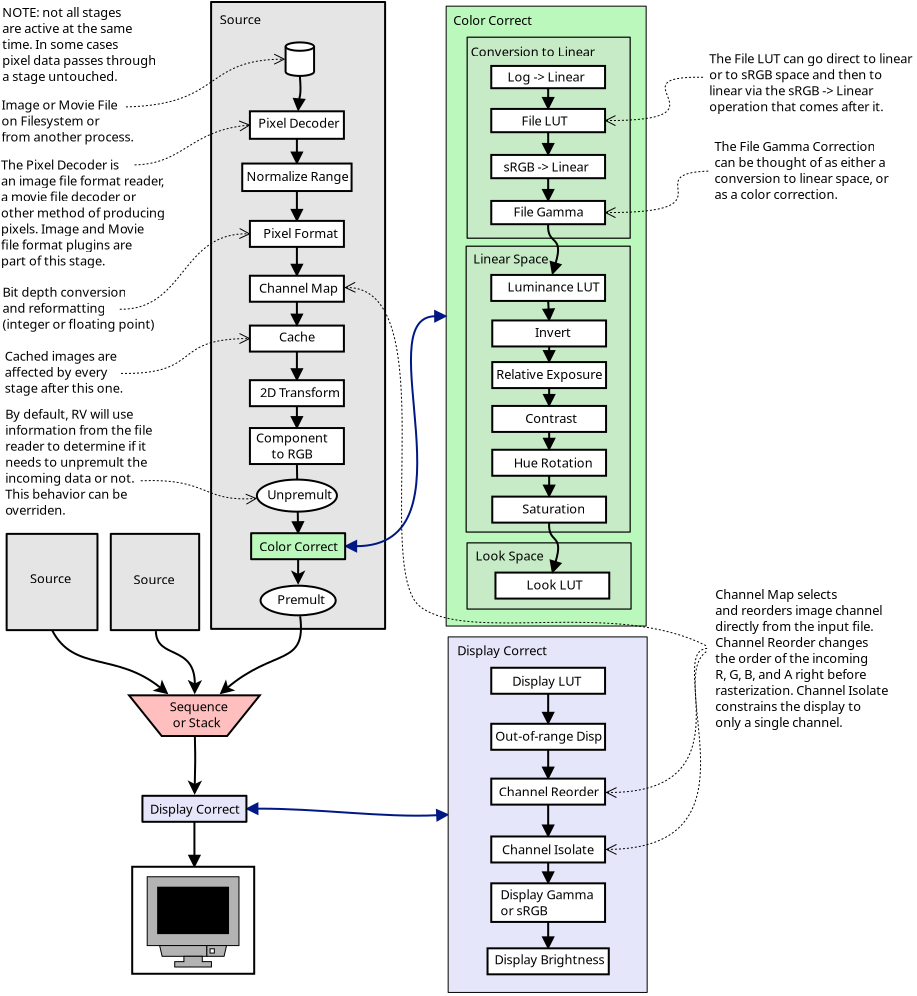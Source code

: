<?xml version="1.0" encoding="UTF-8"?>
<dia:diagram xmlns:dia="http://www.lysator.liu.se/~alla/dia/">
  <dia:layer name="Background" visible="true">
    <dia:object type="Standard - Box" version="0" id="O0">
      <dia:attribute name="obj_pos">
        <dia:point val="13.097,1.229"/>
      </dia:attribute>
      <dia:attribute name="obj_bb">
        <dia:rectangle val="13.047,1.179;21.846,32.623"/>
      </dia:attribute>
      <dia:attribute name="elem_corner">
        <dia:point val="13.097,1.229"/>
      </dia:attribute>
      <dia:attribute name="elem_width">
        <dia:real val="8.7"/>
      </dia:attribute>
      <dia:attribute name="elem_height">
        <dia:real val="31.344"/>
      </dia:attribute>
      <dia:attribute name="inner_color">
        <dia:color val="#e5e5e5"/>
      </dia:attribute>
      <dia:attribute name="show_background">
        <dia:boolean val="true"/>
      </dia:attribute>
      <dia:attribute name="corner_radius">
        <dia:real val="1.175e-38"/>
      </dia:attribute>
    </dia:object>
    <dia:object type="Network - Storage" version="0" id="O1">
      <dia:attribute name="obj_pos">
        <dia:point val="16.821,3.249"/>
      </dia:attribute>
      <dia:attribute name="obj_bb">
        <dia:rectangle val="16.771,3.199;18.296,6.126"/>
      </dia:attribute>
      <dia:attribute name="elem_corner">
        <dia:point val="16.821,3.249"/>
      </dia:attribute>
      <dia:attribute name="elem_width">
        <dia:real val="1.425"/>
      </dia:attribute>
      <dia:attribute name="elem_height">
        <dia:real val="1.676"/>
      </dia:attribute>
      <dia:attribute name="line_width">
        <dia:real val="0.1"/>
      </dia:attribute>
      <dia:attribute name="line_colour">
        <dia:color val="#000000"/>
      </dia:attribute>
      <dia:attribute name="fill_colour">
        <dia:color val="#ffffff"/>
      </dia:attribute>
      <dia:attribute name="show_background">
        <dia:boolean val="true"/>
      </dia:attribute>
      <dia:attribute name="line_style">
        <dia:enum val="0"/>
        <dia:real val="1"/>
      </dia:attribute>
      <dia:attribute name="text">
        <dia:composite type="text">
          <dia:attribute name="string">
            <dia:string>##</dia:string>
          </dia:attribute>
          <dia:attribute name="font">
            <dia:font family="sans" style="0" name="Helvetica"/>
          </dia:attribute>
          <dia:attribute name="height">
            <dia:real val="0.8"/>
          </dia:attribute>
          <dia:attribute name="pos">
            <dia:point val="17.534,5.326"/>
          </dia:attribute>
          <dia:attribute name="color">
            <dia:color val="#000000"/>
          </dia:attribute>
          <dia:attribute name="alignment">
            <dia:enum val="1"/>
          </dia:attribute>
        </dia:composite>
      </dia:attribute>
      <dia:attribute name="flip_horizontal">
        <dia:boolean val="false"/>
      </dia:attribute>
      <dia:attribute name="flip_vertical">
        <dia:boolean val="false"/>
      </dia:attribute>
    </dia:object>
    <dia:object type="Standard - Text" version="1" id="O2">
      <dia:attribute name="obj_pos">
        <dia:point val="2.623,6.606"/>
      </dia:attribute>
      <dia:attribute name="obj_bb">
        <dia:rectangle val="2.623,6.064;9.063,8.604"/>
      </dia:attribute>
      <dia:attribute name="text">
        <dia:composite type="text">
          <dia:attribute name="string">
            <dia:string>#Image or Movie File
on Filesystem or
from another process.#</dia:string>
          </dia:attribute>
          <dia:attribute name="font">
            <dia:font family="sans" style="0" name="Helvetica"/>
          </dia:attribute>
          <dia:attribute name="height">
            <dia:real val="0.8"/>
          </dia:attribute>
          <dia:attribute name="pos">
            <dia:point val="2.623,6.606"/>
          </dia:attribute>
          <dia:attribute name="color">
            <dia:color val="#000000"/>
          </dia:attribute>
          <dia:attribute name="alignment">
            <dia:enum val="0"/>
          </dia:attribute>
        </dia:composite>
      </dia:attribute>
      <dia:attribute name="valign">
        <dia:enum val="3"/>
      </dia:attribute>
    </dia:object>
    <dia:object type="Standard - Box" version="0" id="O3">
      <dia:attribute name="obj_pos">
        <dia:point val="24.85,1.439"/>
      </dia:attribute>
      <dia:attribute name="obj_bb">
        <dia:rectangle val="24.825,1.414;34.875,32.457"/>
      </dia:attribute>
      <dia:attribute name="elem_corner">
        <dia:point val="24.85,1.439"/>
      </dia:attribute>
      <dia:attribute name="elem_width">
        <dia:real val="10"/>
      </dia:attribute>
      <dia:attribute name="elem_height">
        <dia:real val="30.993"/>
      </dia:attribute>
      <dia:attribute name="border_width">
        <dia:real val="0.05"/>
      </dia:attribute>
      <dia:attribute name="inner_color">
        <dia:color val="#bbf8bb"/>
      </dia:attribute>
      <dia:attribute name="show_background">
        <dia:boolean val="true"/>
      </dia:attribute>
      <dia:attribute name="corner_radius">
        <dia:real val="1.175e-38"/>
      </dia:attribute>
    </dia:object>
    <dia:object type="Standard - Box" version="0" id="O4">
      <dia:attribute name="obj_pos">
        <dia:point val="25.9,2.989"/>
      </dia:attribute>
      <dia:attribute name="obj_bb">
        <dia:rectangle val="25.87,2.959;34.08,13.069"/>
      </dia:attribute>
      <dia:attribute name="elem_corner">
        <dia:point val="25.9,2.989"/>
      </dia:attribute>
      <dia:attribute name="elem_width">
        <dia:real val="8.15"/>
      </dia:attribute>
      <dia:attribute name="elem_height">
        <dia:real val="10.05"/>
      </dia:attribute>
      <dia:attribute name="border_width">
        <dia:real val="0.06"/>
      </dia:attribute>
      <dia:attribute name="inner_color">
        <dia:color val="#c7ebc7"/>
      </dia:attribute>
      <dia:attribute name="show_background">
        <dia:boolean val="true"/>
      </dia:attribute>
      <dia:attribute name="corner_radius">
        <dia:real val="1.175e-38"/>
      </dia:attribute>
    </dia:object>
    <dia:object type="Standard - Text" version="1" id="O5">
      <dia:attribute name="obj_pos">
        <dia:point val="25.2,2.375"/>
      </dia:attribute>
      <dia:attribute name="obj_bb">
        <dia:rectangle val="25.2,1.833;29.04,2.772"/>
      </dia:attribute>
      <dia:attribute name="text">
        <dia:composite type="text">
          <dia:attribute name="string">
            <dia:string>#Color Correct#</dia:string>
          </dia:attribute>
          <dia:attribute name="font">
            <dia:font family="sans" style="0" name="Helvetica"/>
          </dia:attribute>
          <dia:attribute name="height">
            <dia:real val="0.8"/>
          </dia:attribute>
          <dia:attribute name="pos">
            <dia:point val="25.2,2.375"/>
          </dia:attribute>
          <dia:attribute name="color">
            <dia:color val="#000000"/>
          </dia:attribute>
          <dia:attribute name="alignment">
            <dia:enum val="0"/>
          </dia:attribute>
        </dia:composite>
      </dia:attribute>
      <dia:attribute name="valign">
        <dia:enum val="3"/>
      </dia:attribute>
    </dia:object>
    <dia:object type="Standard - BezierLine" version="0" id="O6">
      <dia:attribute name="obj_pos">
        <dia:point val="19.799,28.438"/>
      </dia:attribute>
      <dia:attribute name="obj_bb">
        <dia:rectangle val="19.749,16.435;24.905,28.938"/>
      </dia:attribute>
      <dia:attribute name="bez_points">
        <dia:point val="19.799,28.438"/>
        <dia:point val="26.486,28.439"/>
        <dia:point val="20.871,16.972"/>
        <dia:point val="24.85,16.936"/>
      </dia:attribute>
      <dia:attribute name="corner_types">
        <dia:enum val="0"/>
        <dia:enum val="0"/>
      </dia:attribute>
      <dia:attribute name="line_color">
        <dia:color val="#001883"/>
      </dia:attribute>
      <dia:attribute name="start_arrow">
        <dia:enum val="3"/>
      </dia:attribute>
      <dia:attribute name="start_arrow_length">
        <dia:real val="0.5"/>
      </dia:attribute>
      <dia:attribute name="start_arrow_width">
        <dia:real val="0.5"/>
      </dia:attribute>
      <dia:attribute name="end_arrow">
        <dia:enum val="3"/>
      </dia:attribute>
      <dia:attribute name="end_arrow_length">
        <dia:real val="0.5"/>
      </dia:attribute>
      <dia:attribute name="end_arrow_width">
        <dia:real val="0.5"/>
      </dia:attribute>
      <dia:connections>
        <dia:connection handle="0" to="O89" connection="4"/>
        <dia:connection handle="3" to="O3" connection="3"/>
      </dia:connections>
    </dia:object>
    <dia:object type="Standard - BezierLine" version="0" id="O7">
      <dia:attribute name="obj_pos">
        <dia:point val="17.534,4.926"/>
      </dia:attribute>
      <dia:attribute name="obj_bb">
        <dia:rectangle val="16.948,4.871;17.953,6.736"/>
      </dia:attribute>
      <dia:attribute name="bez_points">
        <dia:point val="17.534,4.926"/>
        <dia:point val="17.621,5.929"/>
        <dia:point val="17.444,6.721"/>
        <dia:point val="17.387,7.382"/>
      </dia:attribute>
      <dia:attribute name="corner_types">
        <dia:enum val="0"/>
        <dia:enum val="0"/>
      </dia:attribute>
      <dia:attribute name="end_arrow">
        <dia:enum val="3"/>
      </dia:attribute>
      <dia:attribute name="end_arrow_length">
        <dia:real val="0.5"/>
      </dia:attribute>
      <dia:attribute name="end_arrow_width">
        <dia:real val="0.5"/>
      </dia:attribute>
      <dia:connections>
        <dia:connection handle="0" to="O1" connection="1"/>
        <dia:connection handle="3" to="O91" connection="8"/>
      </dia:connections>
    </dia:object>
    <dia:group>
      <dia:object type="Standard - Box" version="0" id="O8">
        <dia:attribute name="obj_pos">
          <dia:point val="15.037,17.408"/>
        </dia:attribute>
        <dia:attribute name="obj_bb">
          <dia:rectangle val="14.988,17.358;19.788,18.758"/>
        </dia:attribute>
        <dia:attribute name="elem_corner">
          <dia:point val="15.037,17.408"/>
        </dia:attribute>
        <dia:attribute name="elem_width">
          <dia:real val="4.7"/>
        </dia:attribute>
        <dia:attribute name="elem_height">
          <dia:real val="1.3"/>
        </dia:attribute>
        <dia:attribute name="show_background">
          <dia:boolean val="true"/>
        </dia:attribute>
      </dia:object>
      <dia:object type="Standard - Text" version="1" id="O9">
        <dia:attribute name="obj_pos">
          <dia:point val="16.488,18.208"/>
        </dia:attribute>
        <dia:attribute name="obj_bb">
          <dia:rectangle val="16.488,17.666;18.302,18.606"/>
        </dia:attribute>
        <dia:attribute name="text">
          <dia:composite type="text">
            <dia:attribute name="string">
              <dia:string>#Cache#</dia:string>
            </dia:attribute>
            <dia:attribute name="font">
              <dia:font family="sans" style="0" name="Helvetica"/>
            </dia:attribute>
            <dia:attribute name="height">
              <dia:real val="0.8"/>
            </dia:attribute>
            <dia:attribute name="pos">
              <dia:point val="16.488,18.208"/>
            </dia:attribute>
            <dia:attribute name="color">
              <dia:color val="#000000"/>
            </dia:attribute>
            <dia:attribute name="alignment">
              <dia:enum val="0"/>
            </dia:attribute>
          </dia:composite>
        </dia:attribute>
        <dia:attribute name="valign">
          <dia:enum val="3"/>
        </dia:attribute>
      </dia:object>
    </dia:group>
    <dia:object type="Standard - Line" version="0" id="O10">
      <dia:attribute name="obj_pos">
        <dia:point val="17.387,10.681"/>
      </dia:attribute>
      <dia:attribute name="obj_bb">
        <dia:rectangle val="16.887,10.631;17.887,12.223"/>
      </dia:attribute>
      <dia:attribute name="conn_endpoints">
        <dia:point val="17.387,10.681"/>
        <dia:point val="17.387,12.173"/>
      </dia:attribute>
      <dia:attribute name="numcp">
        <dia:int val="1"/>
      </dia:attribute>
      <dia:attribute name="end_arrow">
        <dia:enum val="3"/>
      </dia:attribute>
      <dia:attribute name="end_arrow_length">
        <dia:real val="0.5"/>
      </dia:attribute>
      <dia:attribute name="end_arrow_width">
        <dia:real val="0.5"/>
      </dia:attribute>
      <dia:connections>
        <dia:connection handle="0" to="O93" connection="6"/>
        <dia:connection handle="1" to="O95" connection="1"/>
      </dia:connections>
    </dia:object>
    <dia:object type="Standard - Line" version="0" id="O11">
      <dia:attribute name="obj_pos">
        <dia:point val="17.387,13.473"/>
      </dia:attribute>
      <dia:attribute name="obj_bb">
        <dia:rectangle val="16.887,13.423;17.887,14.966"/>
      </dia:attribute>
      <dia:attribute name="conn_endpoints">
        <dia:point val="17.387,13.473"/>
        <dia:point val="17.387,14.916"/>
      </dia:attribute>
      <dia:attribute name="numcp">
        <dia:int val="1"/>
      </dia:attribute>
      <dia:attribute name="end_arrow">
        <dia:enum val="3"/>
      </dia:attribute>
      <dia:attribute name="end_arrow_length">
        <dia:real val="0.5"/>
      </dia:attribute>
      <dia:attribute name="end_arrow_width">
        <dia:real val="0.5"/>
      </dia:attribute>
      <dia:connections>
        <dia:connection handle="0" to="O95" connection="6"/>
        <dia:connection handle="1" to="O97" connection="1"/>
      </dia:connections>
    </dia:object>
    <dia:object type="Standard - Line" version="0" id="O12">
      <dia:attribute name="obj_pos">
        <dia:point val="17.387,16.216"/>
      </dia:attribute>
      <dia:attribute name="obj_bb">
        <dia:rectangle val="16.887,16.166;17.887,17.458"/>
      </dia:attribute>
      <dia:attribute name="conn_endpoints">
        <dia:point val="17.387,16.216"/>
        <dia:point val="17.387,17.408"/>
      </dia:attribute>
      <dia:attribute name="numcp">
        <dia:int val="1"/>
      </dia:attribute>
      <dia:attribute name="end_arrow">
        <dia:enum val="3"/>
      </dia:attribute>
      <dia:attribute name="end_arrow_length">
        <dia:real val="0.5"/>
      </dia:attribute>
      <dia:attribute name="end_arrow_width">
        <dia:real val="0.5"/>
      </dia:attribute>
      <dia:connections>
        <dia:connection handle="0" to="O97" connection="6"/>
        <dia:connection handle="1" to="O8" connection="1"/>
      </dia:connections>
    </dia:object>
    <dia:object type="Standard - Line" version="0" id="O13">
      <dia:attribute name="obj_pos">
        <dia:point val="17.387,18.708"/>
      </dia:attribute>
      <dia:attribute name="obj_bb">
        <dia:rectangle val="16.887,18.658;17.887,20.188"/>
      </dia:attribute>
      <dia:attribute name="conn_endpoints">
        <dia:point val="17.387,18.708"/>
        <dia:point val="17.387,20.138"/>
      </dia:attribute>
      <dia:attribute name="numcp">
        <dia:int val="1"/>
      </dia:attribute>
      <dia:attribute name="end_arrow">
        <dia:enum val="3"/>
      </dia:attribute>
      <dia:attribute name="end_arrow_length">
        <dia:real val="0.5"/>
      </dia:attribute>
      <dia:attribute name="end_arrow_width">
        <dia:real val="0.5"/>
      </dia:attribute>
      <dia:connections>
        <dia:connection handle="0" to="O8" connection="6"/>
        <dia:connection handle="1" to="O99" connection="1"/>
      </dia:connections>
    </dia:object>
    <dia:object type="Standard - Line" version="0" id="O14">
      <dia:attribute name="obj_pos">
        <dia:point val="17.387,24.331"/>
      </dia:attribute>
      <dia:attribute name="obj_bb">
        <dia:rectangle val="16.948,24.28;17.95,27.847"/>
      </dia:attribute>
      <dia:attribute name="conn_endpoints">
        <dia:point val="17.387,24.331"/>
        <dia:point val="17.449,27.788"/>
      </dia:attribute>
      <dia:attribute name="numcp">
        <dia:int val="1"/>
      </dia:attribute>
      <dia:attribute name="end_arrow">
        <dia:enum val="3"/>
      </dia:attribute>
      <dia:attribute name="end_arrow_length">
        <dia:real val="0.5"/>
      </dia:attribute>
      <dia:attribute name="end_arrow_width">
        <dia:real val="0.5"/>
      </dia:attribute>
      <dia:connections>
        <dia:connection handle="0" to="O101" connection="6"/>
        <dia:connection handle="1" to="O89" connection="1"/>
      </dia:connections>
    </dia:object>
    <dia:object type="Standard - BezierLine" version="0" id="O15">
      <dia:attribute name="obj_pos">
        <dia:point val="14.863,41.568"/>
      </dia:attribute>
      <dia:attribute name="obj_bb">
        <dia:rectangle val="14.809,41.067;25.025,42.364"/>
      </dia:attribute>
      <dia:attribute name="bez_points">
        <dia:point val="14.863,41.568"/>
        <dia:point val="18.315,41.539"/>
        <dia:point val="21.766,42.024"/>
        <dia:point val="24.95,41.862"/>
      </dia:attribute>
      <dia:attribute name="corner_types">
        <dia:enum val="0"/>
        <dia:enum val="0"/>
      </dia:attribute>
      <dia:attribute name="line_color">
        <dia:color val="#001883"/>
      </dia:attribute>
      <dia:attribute name="start_arrow">
        <dia:enum val="3"/>
      </dia:attribute>
      <dia:attribute name="start_arrow_length">
        <dia:real val="0.5"/>
      </dia:attribute>
      <dia:attribute name="start_arrow_width">
        <dia:real val="0.5"/>
      </dia:attribute>
      <dia:attribute name="end_arrow">
        <dia:enum val="3"/>
      </dia:attribute>
      <dia:attribute name="end_arrow_length">
        <dia:real val="0.5"/>
      </dia:attribute>
      <dia:attribute name="end_arrow_width">
        <dia:real val="0.5"/>
      </dia:attribute>
      <dia:connections>
        <dia:connection handle="0" to="O120" connection="4"/>
        <dia:connection handle="3" to="O16" connection="3"/>
      </dia:connections>
    </dia:object>
    <dia:object type="Standard - Box" version="0" id="O16">
      <dia:attribute name="obj_pos">
        <dia:point val="24.95,32.975"/>
      </dia:attribute>
      <dia:attribute name="obj_bb">
        <dia:rectangle val="24.925,32.95;34.925,50.775"/>
      </dia:attribute>
      <dia:attribute name="elem_corner">
        <dia:point val="24.95,32.975"/>
      </dia:attribute>
      <dia:attribute name="elem_width">
        <dia:real val="9.95"/>
      </dia:attribute>
      <dia:attribute name="elem_height">
        <dia:real val="17.775"/>
      </dia:attribute>
      <dia:attribute name="border_width">
        <dia:real val="0.05"/>
      </dia:attribute>
      <dia:attribute name="inner_color">
        <dia:color val="#e6e6fa"/>
      </dia:attribute>
      <dia:attribute name="show_background">
        <dia:boolean val="true"/>
      </dia:attribute>
      <dia:attribute name="corner_radius">
        <dia:real val="1.175e-38"/>
      </dia:attribute>
    </dia:object>
    <dia:object type="Standard - Line" version="0" id="O17">
      <dia:attribute name="obj_pos">
        <dia:point val="29.951,35.818"/>
      </dia:attribute>
      <dia:attribute name="obj_bb">
        <dia:rectangle val="29.451,35.767;30.451,37.367"/>
      </dia:attribute>
      <dia:attribute name="conn_endpoints">
        <dia:point val="29.951,35.818"/>
        <dia:point val="29.951,37.318"/>
      </dia:attribute>
      <dia:attribute name="numcp">
        <dia:int val="1"/>
      </dia:attribute>
      <dia:attribute name="end_arrow">
        <dia:enum val="3"/>
      </dia:attribute>
      <dia:attribute name="end_arrow_length">
        <dia:real val="0.5"/>
      </dia:attribute>
      <dia:attribute name="end_arrow_width">
        <dia:real val="0.5"/>
      </dia:attribute>
      <dia:connections>
        <dia:connection handle="0" to="O75" connection="6"/>
        <dia:connection handle="1" to="O77" connection="1"/>
      </dia:connections>
    </dia:object>
    <dia:object type="Standard - Line" version="0" id="O18">
      <dia:attribute name="obj_pos">
        <dia:point val="29.951,38.617"/>
      </dia:attribute>
      <dia:attribute name="obj_bb">
        <dia:rectangle val="29.451,38.568;30.451,40.11"/>
      </dia:attribute>
      <dia:attribute name="conn_endpoints">
        <dia:point val="29.951,38.617"/>
        <dia:point val="29.951,40.06"/>
      </dia:attribute>
      <dia:attribute name="numcp">
        <dia:int val="1"/>
      </dia:attribute>
      <dia:attribute name="end_arrow">
        <dia:enum val="3"/>
      </dia:attribute>
      <dia:attribute name="end_arrow_length">
        <dia:real val="0.5"/>
      </dia:attribute>
      <dia:attribute name="end_arrow_width">
        <dia:real val="0.5"/>
      </dia:attribute>
      <dia:connections>
        <dia:connection handle="0" to="O77" connection="6"/>
        <dia:connection handle="1" to="O79" connection="1"/>
      </dia:connections>
    </dia:object>
    <dia:object type="Standard - Line" version="0" id="O19">
      <dia:attribute name="obj_pos">
        <dia:point val="29.951,41.36"/>
      </dia:attribute>
      <dia:attribute name="obj_bb">
        <dia:rectangle val="29.451,41.31;30.451,43.002"/>
      </dia:attribute>
      <dia:attribute name="conn_endpoints">
        <dia:point val="29.951,41.36"/>
        <dia:point val="29.951,42.953"/>
      </dia:attribute>
      <dia:attribute name="numcp">
        <dia:int val="1"/>
      </dia:attribute>
      <dia:attribute name="end_arrow">
        <dia:enum val="3"/>
      </dia:attribute>
      <dia:attribute name="end_arrow_length">
        <dia:real val="0.5"/>
      </dia:attribute>
      <dia:attribute name="end_arrow_width">
        <dia:real val="0.5"/>
      </dia:attribute>
      <dia:connections>
        <dia:connection handle="0" to="O79" connection="6"/>
        <dia:connection handle="1" to="O81" connection="1"/>
      </dia:connections>
    </dia:object>
    <dia:object type="Standard - Line" version="0" id="O20">
      <dia:attribute name="obj_pos">
        <dia:point val="29.951,44.252"/>
      </dia:attribute>
      <dia:attribute name="obj_bb">
        <dia:rectangle val="29.451,44.203;30.451,45.345"/>
      </dia:attribute>
      <dia:attribute name="conn_endpoints">
        <dia:point val="29.951,44.252"/>
        <dia:point val="29.951,45.295"/>
      </dia:attribute>
      <dia:attribute name="numcp">
        <dia:int val="1"/>
      </dia:attribute>
      <dia:attribute name="end_arrow">
        <dia:enum val="3"/>
      </dia:attribute>
      <dia:attribute name="end_arrow_length">
        <dia:real val="0.5"/>
      </dia:attribute>
      <dia:attribute name="end_arrow_width">
        <dia:real val="0.5"/>
      </dia:attribute>
      <dia:connections>
        <dia:connection handle="0" to="O81" connection="6"/>
        <dia:connection handle="1" to="O83" connection="1"/>
      </dia:connections>
    </dia:object>
    <dia:object type="Standard - Text" version="1" id="O21">
      <dia:attribute name="obj_pos">
        <dia:point val="25.4,33.888"/>
      </dia:attribute>
      <dia:attribute name="obj_bb">
        <dia:rectangle val="25.4,33.345;29.867,34.285"/>
      </dia:attribute>
      <dia:attribute name="text">
        <dia:composite type="text">
          <dia:attribute name="string">
            <dia:string>#Display Correct#</dia:string>
          </dia:attribute>
          <dia:attribute name="font">
            <dia:font family="sans" style="0" name="Helvetica"/>
          </dia:attribute>
          <dia:attribute name="height">
            <dia:real val="0.8"/>
          </dia:attribute>
          <dia:attribute name="pos">
            <dia:point val="25.4,33.888"/>
          </dia:attribute>
          <dia:attribute name="color">
            <dia:color val="#000000"/>
          </dia:attribute>
          <dia:attribute name="alignment">
            <dia:enum val="0"/>
          </dia:attribute>
        </dia:composite>
      </dia:attribute>
      <dia:attribute name="valign">
        <dia:enum val="3"/>
      </dia:attribute>
    </dia:object>
    <dia:object type="Standard - Line" version="0" id="O22">
      <dia:attribute name="obj_pos">
        <dia:point val="12.263,42.218"/>
      </dia:attribute>
      <dia:attribute name="obj_bb">
        <dia:rectangle val="11.763,42.168;12.763,44.517"/>
      </dia:attribute>
      <dia:attribute name="conn_endpoints">
        <dia:point val="12.263,42.218"/>
        <dia:point val="12.263,44.467"/>
      </dia:attribute>
      <dia:attribute name="numcp">
        <dia:int val="1"/>
      </dia:attribute>
      <dia:attribute name="end_arrow">
        <dia:enum val="3"/>
      </dia:attribute>
      <dia:attribute name="end_arrow_length">
        <dia:real val="0.5"/>
      </dia:attribute>
      <dia:attribute name="end_arrow_width">
        <dia:real val="0.5"/>
      </dia:attribute>
      <dia:connections>
        <dia:connection handle="0" to="O120" connection="6"/>
        <dia:connection handle="1" to="O24" connection="1"/>
      </dia:connections>
    </dia:object>
    <dia:object type="Standard - Line" version="0" id="O23">
      <dia:attribute name="obj_pos">
        <dia:point val="17.387,21.438"/>
      </dia:attribute>
      <dia:attribute name="obj_bb">
        <dia:rectangle val="16.887,21.388;17.887,22.581"/>
      </dia:attribute>
      <dia:attribute name="conn_endpoints">
        <dia:point val="17.387,21.438"/>
        <dia:point val="17.387,22.531"/>
      </dia:attribute>
      <dia:attribute name="numcp">
        <dia:int val="1"/>
      </dia:attribute>
      <dia:attribute name="end_arrow">
        <dia:enum val="3"/>
      </dia:attribute>
      <dia:attribute name="end_arrow_length">
        <dia:real val="0.5"/>
      </dia:attribute>
      <dia:attribute name="end_arrow_width">
        <dia:real val="0.5"/>
      </dia:attribute>
      <dia:connections>
        <dia:connection handle="0" to="O99" connection="6"/>
        <dia:connection handle="1" to="O101" connection="1"/>
      </dia:connections>
    </dia:object>
    <dia:group>
      <dia:object type="Standard - Box" version="0" id="O24">
        <dia:attribute name="obj_pos">
          <dia:point val="9.152,44.467"/>
        </dia:attribute>
        <dia:attribute name="obj_bb">
          <dia:rectangle val="9.102,44.417;15.302,49.867"/>
        </dia:attribute>
        <dia:attribute name="elem_corner">
          <dia:point val="9.152,44.467"/>
        </dia:attribute>
        <dia:attribute name="elem_width">
          <dia:real val="6.1"/>
        </dia:attribute>
        <dia:attribute name="elem_height">
          <dia:real val="5.35"/>
        </dia:attribute>
        <dia:attribute name="show_background">
          <dia:boolean val="true"/>
        </dia:attribute>
      </dia:object>
      <dia:object type="Network - General Monitor (With Stand)" version="0" id="O25">
        <dia:attribute name="obj_pos">
          <dia:point val="9.902,44.967"/>
        </dia:attribute>
        <dia:attribute name="obj_bb">
          <dia:rectangle val="9.877,44.942;14.516,50.833"/>
        </dia:attribute>
        <dia:attribute name="elem_corner">
          <dia:point val="9.902,44.967"/>
        </dia:attribute>
        <dia:attribute name="elem_width">
          <dia:real val="4.589"/>
        </dia:attribute>
        <dia:attribute name="elem_height">
          <dia:real val="4.512"/>
        </dia:attribute>
        <dia:attribute name="line_width">
          <dia:real val="0.1"/>
        </dia:attribute>
        <dia:attribute name="line_colour">
          <dia:color val="#000000"/>
        </dia:attribute>
        <dia:attribute name="fill_colour">
          <dia:color val="#ffffff"/>
        </dia:attribute>
        <dia:attribute name="show_background">
          <dia:boolean val="true"/>
        </dia:attribute>
        <dia:attribute name="line_style">
          <dia:enum val="0"/>
          <dia:real val="1"/>
        </dia:attribute>
        <dia:attribute name="text">
          <dia:composite type="text">
            <dia:attribute name="string">
              <dia:string>##</dia:string>
            </dia:attribute>
            <dia:attribute name="font">
              <dia:font family="sans" style="0" name="Helvetica"/>
            </dia:attribute>
            <dia:attribute name="height">
              <dia:real val="0.8"/>
            </dia:attribute>
            <dia:attribute name="pos">
              <dia:point val="12.197,50.033"/>
            </dia:attribute>
            <dia:attribute name="color">
              <dia:color val="#000000"/>
            </dia:attribute>
            <dia:attribute name="alignment">
              <dia:enum val="1"/>
            </dia:attribute>
          </dia:composite>
        </dia:attribute>
        <dia:attribute name="flip_horizontal">
          <dia:boolean val="false"/>
        </dia:attribute>
        <dia:attribute name="flip_vertical">
          <dia:boolean val="false"/>
        </dia:attribute>
      </dia:object>
    </dia:group>
    <dia:object type="Standard - Text" version="1" id="O26">
      <dia:attribute name="obj_pos">
        <dia:point val="2.65,1.975"/>
      </dia:attribute>
      <dia:attribute name="obj_bb">
        <dia:rectangle val="2.65,1.433;10.195,5.572"/>
      </dia:attribute>
      <dia:attribute name="text">
        <dia:composite type="text">
          <dia:attribute name="string">
            <dia:string>#NOTE: not all stages
are active at the same
time. In some cases
pixel data passes through
a stage untouched.#</dia:string>
          </dia:attribute>
          <dia:attribute name="font">
            <dia:font family="sans" style="0" name="Helvetica"/>
          </dia:attribute>
          <dia:attribute name="height">
            <dia:real val="0.8"/>
          </dia:attribute>
          <dia:attribute name="pos">
            <dia:point val="2.65,1.975"/>
          </dia:attribute>
          <dia:attribute name="color">
            <dia:color val="#000000"/>
          </dia:attribute>
          <dia:attribute name="alignment">
            <dia:enum val="0"/>
          </dia:attribute>
        </dia:composite>
      </dia:attribute>
      <dia:attribute name="valign">
        <dia:enum val="3"/>
      </dia:attribute>
    </dia:object>
    <dia:object type="Standard - BezierLine" version="0" id="O27">
      <dia:attribute name="obj_pos">
        <dia:point val="32.795,11.757"/>
      </dia:attribute>
      <dia:attribute name="obj_bb">
        <dia:rectangle val="32.783,9.672;38.034,12.257"/>
      </dia:attribute>
      <dia:attribute name="bez_points">
        <dia:point val="32.795,11.757"/>
        <dia:point val="39.417,11.789"/>
        <dia:point val="34.174,9.782"/>
        <dia:point val="38.024,9.682"/>
      </dia:attribute>
      <dia:attribute name="corner_types">
        <dia:enum val="0"/>
        <dia:enum val="0"/>
      </dia:attribute>
      <dia:attribute name="line_width">
        <dia:real val="0.02"/>
      </dia:attribute>
      <dia:attribute name="line_style">
        <dia:enum val="4"/>
      </dia:attribute>
      <dia:attribute name="start_arrow">
        <dia:enum val="1"/>
      </dia:attribute>
      <dia:attribute name="start_arrow_length">
        <dia:real val="0.5"/>
      </dia:attribute>
      <dia:attribute name="start_arrow_width">
        <dia:real val="0.5"/>
      </dia:attribute>
      <dia:connections>
        <dia:connection handle="0" to="O63" connection="4"/>
      </dia:connections>
    </dia:object>
    <dia:object type="Standard - Text" version="1" id="O28">
      <dia:attribute name="obj_pos">
        <dia:point val="38.265,8.675"/>
      </dia:attribute>
      <dia:attribute name="obj_bb">
        <dia:rectangle val="38.265,8.133;46.925,11.473"/>
      </dia:attribute>
      <dia:attribute name="text">
        <dia:composite type="text">
          <dia:attribute name="string">
            <dia:string>#The File Gamma Correction
can be thought of as either a
conversion to linear space, or
as a color correction.#</dia:string>
          </dia:attribute>
          <dia:attribute name="font">
            <dia:font family="sans" style="0" name="Helvetica"/>
          </dia:attribute>
          <dia:attribute name="height">
            <dia:real val="0.8"/>
          </dia:attribute>
          <dia:attribute name="pos">
            <dia:point val="38.265,8.675"/>
          </dia:attribute>
          <dia:attribute name="color">
            <dia:color val="#000000"/>
          </dia:attribute>
          <dia:attribute name="alignment">
            <dia:enum val="0"/>
          </dia:attribute>
        </dia:composite>
      </dia:attribute>
      <dia:attribute name="valign">
        <dia:enum val="3"/>
      </dia:attribute>
    </dia:object>
    <dia:object type="Standard - BezierLine" version="0" id="O29">
      <dia:attribute name="obj_pos">
        <dia:point val="29.951,40.71"/>
      </dia:attribute>
      <dia:attribute name="obj_bb">
        <dia:rectangle val="32.827,33.536;38.005,41.25"/>
      </dia:attribute>
      <dia:attribute name="bez_points">
        <dia:point val="29.951,40.71"/>
        <dia:point val="37.389,40.813"/>
        <dia:point val="35.694,33.486"/>
        <dia:point val="37.995,33.546"/>
      </dia:attribute>
      <dia:attribute name="corner_types">
        <dia:enum val="0"/>
        <dia:enum val="0"/>
      </dia:attribute>
      <dia:attribute name="line_width">
        <dia:real val="0.02"/>
      </dia:attribute>
      <dia:attribute name="line_style">
        <dia:enum val="4"/>
      </dia:attribute>
      <dia:attribute name="start_arrow">
        <dia:enum val="1"/>
      </dia:attribute>
      <dia:attribute name="start_arrow_length">
        <dia:real val="0.5"/>
      </dia:attribute>
      <dia:attribute name="start_arrow_width">
        <dia:real val="0.5"/>
      </dia:attribute>
      <dia:connections>
        <dia:connection handle="0" to="O79" connection="8"/>
      </dia:connections>
    </dia:object>
    <dia:object type="Standard - Box" version="0" id="O30">
      <dia:attribute name="obj_pos">
        <dia:point val="25.85,13.439"/>
      </dia:attribute>
      <dia:attribute name="obj_bb">
        <dia:rectangle val="25.82,13.409;34.08,27.762"/>
      </dia:attribute>
      <dia:attribute name="elem_corner">
        <dia:point val="25.85,13.439"/>
      </dia:attribute>
      <dia:attribute name="elem_width">
        <dia:real val="8.2"/>
      </dia:attribute>
      <dia:attribute name="elem_height">
        <dia:real val="14.293"/>
      </dia:attribute>
      <dia:attribute name="border_width">
        <dia:real val="0.06"/>
      </dia:attribute>
      <dia:attribute name="inner_color">
        <dia:color val="#c7ebc7"/>
      </dia:attribute>
      <dia:attribute name="show_background">
        <dia:boolean val="true"/>
      </dia:attribute>
      <dia:attribute name="corner_radius">
        <dia:real val="1.175e-38"/>
      </dia:attribute>
    </dia:object>
    <dia:group>
      <dia:object type="Standard - Box" version="0" id="O31">
        <dia:attribute name="obj_pos">
          <dia:point val="27.155,25.96"/>
        </dia:attribute>
        <dia:attribute name="obj_bb">
          <dia:rectangle val="27.105,25.91;32.895,27.31"/>
        </dia:attribute>
        <dia:attribute name="elem_corner">
          <dia:point val="27.155,25.96"/>
        </dia:attribute>
        <dia:attribute name="elem_width">
          <dia:real val="5.69"/>
        </dia:attribute>
        <dia:attribute name="elem_height">
          <dia:real val="1.3"/>
        </dia:attribute>
        <dia:attribute name="show_background">
          <dia:boolean val="true"/>
        </dia:attribute>
      </dia:object>
      <dia:object type="Standard - Text" version="1" id="O32">
        <dia:attribute name="obj_pos">
          <dia:point val="28.655,26.81"/>
        </dia:attribute>
        <dia:attribute name="obj_bb">
          <dia:rectangle val="28.655,26.267;31.695,27.207"/>
        </dia:attribute>
        <dia:attribute name="text">
          <dia:composite type="text">
            <dia:attribute name="string">
              <dia:string>#Saturation#</dia:string>
            </dia:attribute>
            <dia:attribute name="font">
              <dia:font family="sans" style="0" name="Helvetica"/>
            </dia:attribute>
            <dia:attribute name="height">
              <dia:real val="0.8"/>
            </dia:attribute>
            <dia:attribute name="pos">
              <dia:point val="28.655,26.81"/>
            </dia:attribute>
            <dia:attribute name="color">
              <dia:color val="#000000"/>
            </dia:attribute>
            <dia:attribute name="alignment">
              <dia:enum val="0"/>
            </dia:attribute>
          </dia:composite>
        </dia:attribute>
        <dia:attribute name="valign">
          <dia:enum val="3"/>
        </dia:attribute>
      </dia:object>
    </dia:group>
    <dia:group>
      <dia:object type="Standard - Box" version="0" id="O33">
        <dia:attribute name="obj_pos">
          <dia:point val="27.155,21.425"/>
        </dia:attribute>
        <dia:attribute name="obj_bb">
          <dia:rectangle val="27.105,21.375;32.895,22.775"/>
        </dia:attribute>
        <dia:attribute name="elem_corner">
          <dia:point val="27.155,21.425"/>
        </dia:attribute>
        <dia:attribute name="elem_width">
          <dia:real val="5.69"/>
        </dia:attribute>
        <dia:attribute name="elem_height">
          <dia:real val="1.3"/>
        </dia:attribute>
        <dia:attribute name="show_background">
          <dia:boolean val="true"/>
        </dia:attribute>
      </dia:object>
      <dia:object type="Standard - Text" version="1" id="O34">
        <dia:attribute name="obj_pos">
          <dia:point val="28.805,22.275"/>
        </dia:attribute>
        <dia:attribute name="obj_bb">
          <dia:rectangle val="28.805,21.733;31.298,22.672"/>
        </dia:attribute>
        <dia:attribute name="text">
          <dia:composite type="text">
            <dia:attribute name="string">
              <dia:string>#Contrast#</dia:string>
            </dia:attribute>
            <dia:attribute name="font">
              <dia:font family="sans" style="0" name="Helvetica"/>
            </dia:attribute>
            <dia:attribute name="height">
              <dia:real val="0.8"/>
            </dia:attribute>
            <dia:attribute name="pos">
              <dia:point val="28.805,22.275"/>
            </dia:attribute>
            <dia:attribute name="color">
              <dia:color val="#000000"/>
            </dia:attribute>
            <dia:attribute name="alignment">
              <dia:enum val="0"/>
            </dia:attribute>
          </dia:composite>
        </dia:attribute>
        <dia:attribute name="valign">
          <dia:enum val="3"/>
        </dia:attribute>
      </dia:object>
    </dia:group>
    <dia:object type="Standard - Line" version="0" id="O35">
      <dia:attribute name="obj_pos">
        <dia:point val="30.0,18.453"/>
      </dia:attribute>
      <dia:attribute name="obj_bb">
        <dia:rectangle val="29.5,18.402;30.5,19.282"/>
      </dia:attribute>
      <dia:attribute name="conn_endpoints">
        <dia:point val="30.0,18.453"/>
        <dia:point val="30.0,19.233"/>
      </dia:attribute>
      <dia:attribute name="numcp">
        <dia:int val="1"/>
      </dia:attribute>
      <dia:attribute name="end_arrow">
        <dia:enum val="3"/>
      </dia:attribute>
      <dia:attribute name="end_arrow_length">
        <dia:real val="0.5"/>
      </dia:attribute>
      <dia:attribute name="end_arrow_width">
        <dia:real val="0.5"/>
      </dia:attribute>
      <dia:connections>
        <dia:connection handle="0" to="O67" connection="6"/>
        <dia:connection handle="1" to="O69" connection="1"/>
      </dia:connections>
    </dia:object>
    <dia:object type="Standard - Line" version="0" id="O36">
      <dia:attribute name="obj_pos">
        <dia:point val="30.0,20.532"/>
      </dia:attribute>
      <dia:attribute name="obj_bb">
        <dia:rectangle val="29.5,20.483;30.5,21.475"/>
      </dia:attribute>
      <dia:attribute name="conn_endpoints">
        <dia:point val="30.0,20.532"/>
        <dia:point val="30.0,21.425"/>
      </dia:attribute>
      <dia:attribute name="numcp">
        <dia:int val="1"/>
      </dia:attribute>
      <dia:attribute name="end_arrow">
        <dia:enum val="3"/>
      </dia:attribute>
      <dia:attribute name="end_arrow_length">
        <dia:real val="0.5"/>
      </dia:attribute>
      <dia:attribute name="end_arrow_width">
        <dia:real val="0.5"/>
      </dia:attribute>
      <dia:connections>
        <dia:connection handle="0" to="O69" connection="6"/>
        <dia:connection handle="1" to="O33" connection="1"/>
      </dia:connections>
    </dia:object>
    <dia:object type="Standard - Line" version="0" id="O37">
      <dia:attribute name="obj_pos">
        <dia:point val="30.0,22.725"/>
      </dia:attribute>
      <dia:attribute name="obj_bb">
        <dia:rectangle val="29.5,22.675;30.5,23.668"/>
      </dia:attribute>
      <dia:attribute name="conn_endpoints">
        <dia:point val="30.0,22.725"/>
        <dia:point val="30.0,23.617"/>
      </dia:attribute>
      <dia:attribute name="numcp">
        <dia:int val="1"/>
      </dia:attribute>
      <dia:attribute name="end_arrow">
        <dia:enum val="3"/>
      </dia:attribute>
      <dia:attribute name="end_arrow_length">
        <dia:real val="0.5"/>
      </dia:attribute>
      <dia:attribute name="end_arrow_width">
        <dia:real val="0.5"/>
      </dia:attribute>
      <dia:connections>
        <dia:connection handle="0" to="O33" connection="6"/>
        <dia:connection handle="1" to="O71" connection="1"/>
      </dia:connections>
    </dia:object>
    <dia:object type="Standard - Line" version="0" id="O38">
      <dia:attribute name="obj_pos">
        <dia:point val="30.0,24.918"/>
      </dia:attribute>
      <dia:attribute name="obj_bb">
        <dia:rectangle val="29.5,24.867;30.5,26.01"/>
      </dia:attribute>
      <dia:attribute name="conn_endpoints">
        <dia:point val="30.0,24.918"/>
        <dia:point val="30.0,25.96"/>
      </dia:attribute>
      <dia:attribute name="numcp">
        <dia:int val="1"/>
      </dia:attribute>
      <dia:attribute name="end_arrow">
        <dia:enum val="3"/>
      </dia:attribute>
      <dia:attribute name="end_arrow_length">
        <dia:real val="0.5"/>
      </dia:attribute>
      <dia:attribute name="end_arrow_width">
        <dia:real val="0.5"/>
      </dia:attribute>
      <dia:connections>
        <dia:connection handle="0" to="O71" connection="6"/>
        <dia:connection handle="1" to="O31" connection="1"/>
      </dia:connections>
    </dia:object>
    <dia:object type="Standard - Text" version="1" id="O39">
      <dia:attribute name="obj_pos">
        <dia:point val="26.2,14.3"/>
      </dia:attribute>
      <dia:attribute name="obj_bb">
        <dia:rectangle val="26.2,13.74;29.995,14.732"/>
      </dia:attribute>
      <dia:attribute name="text">
        <dia:composite type="text">
          <dia:attribute name="string">
            <dia:string>#Linear Space#</dia:string>
          </dia:attribute>
          <dia:attribute name="font">
            <dia:font family="sans" style="0" name="Helvetica"/>
          </dia:attribute>
          <dia:attribute name="height">
            <dia:real val="0.8"/>
          </dia:attribute>
          <dia:attribute name="pos">
            <dia:point val="26.2,14.3"/>
          </dia:attribute>
          <dia:attribute name="color">
            <dia:color val="#000000"/>
          </dia:attribute>
          <dia:attribute name="alignment">
            <dia:enum val="0"/>
          </dia:attribute>
        </dia:composite>
      </dia:attribute>
      <dia:attribute name="valign">
        <dia:enum val="3"/>
      </dia:attribute>
    </dia:object>
    <dia:object type="Standard - BezierLine" version="0" id="O40">
      <dia:attribute name="obj_pos">
        <dia:point val="29.951,12.339"/>
      </dia:attribute>
      <dia:attribute name="obj_bb">
        <dia:rectangle val="29.668,12.286;30.655,15.017"/>
      </dia:attribute>
      <dia:attribute name="bez_points">
        <dia:point val="29.951,12.339"/>
        <dia:point val="29.879,13.446"/>
        <dia:point val="30.558,13.51"/>
        <dia:point val="29.951,15.525"/>
      </dia:attribute>
      <dia:attribute name="corner_types">
        <dia:enum val="0"/>
        <dia:enum val="0"/>
      </dia:attribute>
      <dia:attribute name="end_arrow">
        <dia:enum val="3"/>
      </dia:attribute>
      <dia:attribute name="end_arrow_length">
        <dia:real val="0.5"/>
      </dia:attribute>
      <dia:attribute name="end_arrow_width">
        <dia:real val="0.5"/>
      </dia:attribute>
      <dia:connections>
        <dia:connection handle="0" to="O63" connection="6"/>
        <dia:connection handle="3" to="O65" connection="8"/>
      </dia:connections>
    </dia:object>
    <dia:object type="Standard - Line" version="0" id="O41">
      <dia:attribute name="obj_pos">
        <dia:point val="29.951,16.175"/>
      </dia:attribute>
      <dia:attribute name="obj_bb">
        <dia:rectangle val="29.499,16.122;30.502,17.228"/>
      </dia:attribute>
      <dia:attribute name="conn_endpoints">
        <dia:point val="29.951,16.175"/>
        <dia:point val="30.0,17.152"/>
      </dia:attribute>
      <dia:attribute name="numcp">
        <dia:int val="1"/>
      </dia:attribute>
      <dia:attribute name="end_arrow">
        <dia:enum val="3"/>
      </dia:attribute>
      <dia:attribute name="end_arrow_length">
        <dia:real val="0.5"/>
      </dia:attribute>
      <dia:attribute name="end_arrow_width">
        <dia:real val="0.5"/>
      </dia:attribute>
      <dia:connections>
        <dia:connection handle="0" to="O65" connection="6"/>
        <dia:connection handle="1" to="O67" connection="1"/>
      </dia:connections>
    </dia:object>
    <dia:object type="Standard - Text" version="1" id="O42">
      <dia:attribute name="obj_pos">
        <dia:point val="38.299,31.083"/>
      </dia:attribute>
      <dia:attribute name="obj_bb">
        <dia:rectangle val="38.299,30.541;46.866,37.881"/>
      </dia:attribute>
      <dia:attribute name="text">
        <dia:composite type="text">
          <dia:attribute name="string">
            <dia:string>#Channel Map selects
and reorders image channel
directly from the input file.
Channel Reorder changes
the order of the incoming 
R, G, B, and A right before
rasterization. Channel Isolate
constrains the display to
only a single channel.#</dia:string>
          </dia:attribute>
          <dia:attribute name="font">
            <dia:font family="sans" style="0" name="Helvetica"/>
          </dia:attribute>
          <dia:attribute name="height">
            <dia:real val="0.8"/>
          </dia:attribute>
          <dia:attribute name="pos">
            <dia:point val="38.299,31.083"/>
          </dia:attribute>
          <dia:attribute name="color">
            <dia:color val="#000000"/>
          </dia:attribute>
          <dia:attribute name="alignment">
            <dia:enum val="0"/>
          </dia:attribute>
        </dia:composite>
      </dia:attribute>
      <dia:attribute name="valign">
        <dia:enum val="3"/>
      </dia:attribute>
    </dia:object>
    <dia:object type="Standard - BezierLine" version="0" id="O43">
      <dia:attribute name="obj_pos">
        <dia:point val="29.951,43.602"/>
      </dia:attribute>
      <dia:attribute name="obj_bb">
        <dia:rectangle val="32.835,33.654;37.947,44.101"/>
      </dia:attribute>
      <dia:attribute name="bez_points">
        <dia:point val="29.951,43.602"/>
        <dia:point val="38.055,43.598"/>
        <dia:point val="35.633,34.939"/>
        <dia:point val="37.934,33.667"/>
      </dia:attribute>
      <dia:attribute name="corner_types">
        <dia:enum val="0"/>
        <dia:enum val="0"/>
      </dia:attribute>
      <dia:attribute name="line_width">
        <dia:real val="0.02"/>
      </dia:attribute>
      <dia:attribute name="line_style">
        <dia:enum val="4"/>
      </dia:attribute>
      <dia:attribute name="start_arrow">
        <dia:enum val="1"/>
      </dia:attribute>
      <dia:attribute name="start_arrow_length">
        <dia:real val="0.5"/>
      </dia:attribute>
      <dia:attribute name="start_arrow_width">
        <dia:real val="0.5"/>
      </dia:attribute>
      <dia:connections>
        <dia:connection handle="0" to="O81" connection="8"/>
      </dia:connections>
    </dia:object>
    <dia:object type="Standard - BezierLine" version="0" id="O44">
      <dia:attribute name="obj_pos">
        <dia:point val="8.839,6.474"/>
      </dia:attribute>
      <dia:attribute name="obj_bb">
        <dia:rectangle val="8.829,3.587;16.781,6.484"/>
      </dia:attribute>
      <dia:attribute name="bez_points">
        <dia:point val="8.839,6.474"/>
        <dia:point val="13.689,6.374"/>
        <dia:point val="13.56,4.087"/>
        <dia:point val="17.66,4.087"/>
      </dia:attribute>
      <dia:attribute name="corner_types">
        <dia:enum val="0"/>
        <dia:enum val="0"/>
      </dia:attribute>
      <dia:attribute name="line_width">
        <dia:real val="0.02"/>
      </dia:attribute>
      <dia:attribute name="line_style">
        <dia:enum val="4"/>
      </dia:attribute>
      <dia:attribute name="end_arrow">
        <dia:enum val="1"/>
      </dia:attribute>
      <dia:attribute name="end_arrow_length">
        <dia:real val="0.5"/>
      </dia:attribute>
      <dia:attribute name="end_arrow_width">
        <dia:real val="0.5"/>
      </dia:attribute>
      <dia:connections>
        <dia:connection handle="3" to="O1" connection="2"/>
      </dia:connections>
    </dia:object>
    <dia:object type="Standard - Text" version="1" id="O45">
      <dia:attribute name="obj_pos">
        <dia:point val="2.666,15.962"/>
      </dia:attribute>
      <dia:attribute name="obj_bb">
        <dia:rectangle val="2.666,15.419;10.063,17.959"/>
      </dia:attribute>
      <dia:attribute name="text">
        <dia:composite type="text">
          <dia:attribute name="string">
            <dia:string>#Bit depth conversion
and reformatting
(integer or floating point)#</dia:string>
          </dia:attribute>
          <dia:attribute name="font">
            <dia:font family="sans" style="0" name="Helvetica"/>
          </dia:attribute>
          <dia:attribute name="height">
            <dia:real val="0.8"/>
          </dia:attribute>
          <dia:attribute name="pos">
            <dia:point val="2.666,15.962"/>
          </dia:attribute>
          <dia:attribute name="color">
            <dia:color val="#000000"/>
          </dia:attribute>
          <dia:attribute name="alignment">
            <dia:enum val="0"/>
          </dia:attribute>
        </dia:composite>
      </dia:attribute>
      <dia:attribute name="valign">
        <dia:enum val="3"/>
      </dia:attribute>
    </dia:object>
    <dia:object type="Standard - BezierLine" version="0" id="O46">
      <dia:attribute name="obj_pos">
        <dia:point val="8.531,16.593"/>
      </dia:attribute>
      <dia:attribute name="obj_bb">
        <dia:rectangle val="8.521,12.323;15.065,16.603"/>
      </dia:attribute>
      <dia:attribute name="bez_points">
        <dia:point val="8.531,16.593"/>
        <dia:point val="11.831,16.643"/>
        <dia:point val="11.576,12.702"/>
        <dia:point val="15.037,12.823"/>
      </dia:attribute>
      <dia:attribute name="corner_types">
        <dia:enum val="0"/>
        <dia:enum val="0"/>
      </dia:attribute>
      <dia:attribute name="line_width">
        <dia:real val="0.02"/>
      </dia:attribute>
      <dia:attribute name="line_style">
        <dia:enum val="4"/>
      </dia:attribute>
      <dia:attribute name="end_arrow">
        <dia:enum val="1"/>
      </dia:attribute>
      <dia:attribute name="end_arrow_length">
        <dia:real val="0.5"/>
      </dia:attribute>
      <dia:attribute name="end_arrow_width">
        <dia:real val="0.5"/>
      </dia:attribute>
      <dia:connections>
        <dia:connection handle="3" to="O95" connection="3"/>
      </dia:connections>
    </dia:object>
    <dia:object type="Standard - Text" version="1" id="O47">
      <dia:attribute name="obj_pos">
        <dia:point val="2.777,19.168"/>
      </dia:attribute>
      <dia:attribute name="obj_bb">
        <dia:rectangle val="2.777,18.625;8.67,21.166"/>
      </dia:attribute>
      <dia:attribute name="text">
        <dia:composite type="text">
          <dia:attribute name="string">
            <dia:string>#Cached images are
affected by every
stage after this one.#</dia:string>
          </dia:attribute>
          <dia:attribute name="font">
            <dia:font family="sans" style="0" name="Helvetica"/>
          </dia:attribute>
          <dia:attribute name="height">
            <dia:real val="0.8"/>
          </dia:attribute>
          <dia:attribute name="pos">
            <dia:point val="2.777,19.168"/>
          </dia:attribute>
          <dia:attribute name="color">
            <dia:color val="#000000"/>
          </dia:attribute>
          <dia:attribute name="alignment">
            <dia:enum val="0"/>
          </dia:attribute>
        </dia:composite>
      </dia:attribute>
      <dia:attribute name="valign">
        <dia:enum val="3"/>
      </dia:attribute>
    </dia:object>
    <dia:object type="Standard - BezierLine" version="0" id="O48">
      <dia:attribute name="obj_pos">
        <dia:point val="8.592,19.801"/>
      </dia:attribute>
      <dia:attribute name="obj_bb">
        <dia:rectangle val="8.582,17.558;15.049,19.813"/>
      </dia:attribute>
      <dia:attribute name="bez_points">
        <dia:point val="8.592,19.801"/>
        <dia:point val="12.744,19.861"/>
        <dia:point val="10.988,18.045"/>
        <dia:point val="15.037,18.058"/>
      </dia:attribute>
      <dia:attribute name="corner_types">
        <dia:enum val="0"/>
        <dia:enum val="0"/>
      </dia:attribute>
      <dia:attribute name="line_width">
        <dia:real val="0.02"/>
      </dia:attribute>
      <dia:attribute name="line_style">
        <dia:enum val="4"/>
      </dia:attribute>
      <dia:attribute name="end_arrow">
        <dia:enum val="1"/>
      </dia:attribute>
      <dia:attribute name="end_arrow_length">
        <dia:real val="0.5"/>
      </dia:attribute>
      <dia:attribute name="end_arrow_width">
        <dia:real val="0.5"/>
      </dia:attribute>
      <dia:connections>
        <dia:connection handle="3" to="O8" connection="3"/>
      </dia:connections>
    </dia:object>
    <dia:object type="Standard - Text" version="1" id="O49">
      <dia:attribute name="obj_pos">
        <dia:point val="2.592,9.602"/>
      </dia:attribute>
      <dia:attribute name="obj_bb">
        <dia:rectangle val="2.592,9.059;10.812,14.8"/>
      </dia:attribute>
      <dia:attribute name="text">
        <dia:composite type="text">
          <dia:attribute name="string">
            <dia:string>#The Pixel Decoder is
an image file format reader,
a movie file decoder or
other method of producing
pixels. Image and Movie
file format plugins are
part of this stage.#</dia:string>
          </dia:attribute>
          <dia:attribute name="font">
            <dia:font family="sans" style="0" name="Helvetica"/>
          </dia:attribute>
          <dia:attribute name="height">
            <dia:real val="0.8"/>
          </dia:attribute>
          <dia:attribute name="pos">
            <dia:point val="2.592,9.602"/>
          </dia:attribute>
          <dia:attribute name="color">
            <dia:color val="#000000"/>
          </dia:attribute>
          <dia:attribute name="alignment">
            <dia:enum val="0"/>
          </dia:attribute>
        </dia:composite>
      </dia:attribute>
      <dia:attribute name="valign">
        <dia:enum val="3"/>
      </dia:attribute>
    </dia:object>
    <dia:object type="Standard - BezierLine" version="0" id="O50">
      <dia:attribute name="obj_pos">
        <dia:point val="9.271,9.374"/>
      </dia:attribute>
      <dia:attribute name="obj_bb">
        <dia:rectangle val="9.261,6.883;15.09,9.384"/>
      </dia:attribute>
      <dia:attribute name="bez_points">
        <dia:point val="9.271,9.374"/>
        <dia:point val="11.771,9.324"/>
        <dia:point val="12.006,7.64"/>
        <dia:point val="15.037,7.382"/>
      </dia:attribute>
      <dia:attribute name="corner_types">
        <dia:enum val="0"/>
        <dia:enum val="0"/>
      </dia:attribute>
      <dia:attribute name="line_width">
        <dia:real val="0.02"/>
      </dia:attribute>
      <dia:attribute name="line_style">
        <dia:enum val="4"/>
      </dia:attribute>
      <dia:attribute name="end_arrow">
        <dia:enum val="1"/>
      </dia:attribute>
      <dia:attribute name="end_arrow_length">
        <dia:real val="0.5"/>
      </dia:attribute>
      <dia:attribute name="end_arrow_width">
        <dia:real val="0.5"/>
      </dia:attribute>
      <dia:connections>
        <dia:connection handle="3" to="O91" connection="3"/>
      </dia:connections>
    </dia:object>
    <dia:object type="Standard - Line" version="0" id="O51">
      <dia:attribute name="obj_pos">
        <dia:point val="29.951,47.225"/>
      </dia:attribute>
      <dia:attribute name="obj_bb">
        <dia:rectangle val="29.451,47.175;30.451,48.595"/>
      </dia:attribute>
      <dia:attribute name="conn_endpoints">
        <dia:point val="29.951,47.225"/>
        <dia:point val="29.951,48.545"/>
      </dia:attribute>
      <dia:attribute name="numcp">
        <dia:int val="1"/>
      </dia:attribute>
      <dia:attribute name="end_arrow">
        <dia:enum val="3"/>
      </dia:attribute>
      <dia:attribute name="end_arrow_length">
        <dia:real val="0.5"/>
      </dia:attribute>
      <dia:attribute name="end_arrow_width">
        <dia:real val="0.5"/>
      </dia:attribute>
      <dia:connections>
        <dia:connection handle="0" to="O83" connection="6"/>
        <dia:connection handle="1" to="O85" connection="1"/>
      </dia:connections>
    </dia:object>
    <dia:object type="Standard - Line" version="0" id="O52">
      <dia:attribute name="obj_pos">
        <dia:point val="17.387,8.069"/>
      </dia:attribute>
      <dia:attribute name="obj_bb">
        <dia:rectangle val="16.887,8.019;17.887,9.356"/>
      </dia:attribute>
      <dia:attribute name="conn_endpoints">
        <dia:point val="17.387,8.069"/>
        <dia:point val="17.387,9.306"/>
      </dia:attribute>
      <dia:attribute name="numcp">
        <dia:int val="1"/>
      </dia:attribute>
      <dia:attribute name="end_arrow">
        <dia:enum val="3"/>
      </dia:attribute>
      <dia:attribute name="end_arrow_length">
        <dia:real val="0.5"/>
      </dia:attribute>
      <dia:attribute name="end_arrow_width">
        <dia:real val="0.5"/>
      </dia:attribute>
      <dia:connections>
        <dia:connection handle="0" to="O91" connection="6"/>
        <dia:connection handle="1" to="O93" connection="1"/>
      </dia:connections>
    </dia:object>
    <dia:object type="Standard - Text" version="1" id="O53">
      <dia:attribute name="obj_pos">
        <dia:point val="26.082,3.95"/>
      </dia:attribute>
      <dia:attribute name="obj_bb">
        <dia:rectangle val="26.082,3.479;32.127,5.349"/>
      </dia:attribute>
      <dia:attribute name="text">
        <dia:composite type="text">
          <dia:attribute name="string">
            <dia:string>#Conversion to Linear
#</dia:string>
          </dia:attribute>
          <dia:attribute name="font">
            <dia:font family="sans" style="0" name="Helvetica"/>
          </dia:attribute>
          <dia:attribute name="height">
            <dia:real val="0.8"/>
          </dia:attribute>
          <dia:attribute name="pos">
            <dia:point val="26.082,3.95"/>
          </dia:attribute>
          <dia:attribute name="color">
            <dia:color val="#000000"/>
          </dia:attribute>
          <dia:attribute name="alignment">
            <dia:enum val="0"/>
          </dia:attribute>
        </dia:composite>
      </dia:attribute>
      <dia:attribute name="valign">
        <dia:enum val="3"/>
      </dia:attribute>
    </dia:object>
    <dia:group>
      <dia:object type="Standard - Box" version="0" id="O54">
        <dia:attribute name="obj_pos">
          <dia:point val="27.105,4.425"/>
        </dia:attribute>
        <dia:attribute name="obj_bb">
          <dia:rectangle val="27.055,4.375;32.846,5.589"/>
        </dia:attribute>
        <dia:attribute name="elem_corner">
          <dia:point val="27.105,4.425"/>
        </dia:attribute>
        <dia:attribute name="elem_width">
          <dia:real val="5.69"/>
        </dia:attribute>
        <dia:attribute name="elem_height">
          <dia:real val="1.114"/>
        </dia:attribute>
        <dia:attribute name="show_background">
          <dia:boolean val="true"/>
        </dia:attribute>
      </dia:object>
      <dia:object type="Standard - Text" version="1" id="O55">
        <dia:attribute name="obj_pos">
          <dia:point val="27.921,5.202"/>
        </dia:attribute>
        <dia:attribute name="obj_bb">
          <dia:rectangle val="27.921,4.66;31.848,5.6"/>
        </dia:attribute>
        <dia:attribute name="text">
          <dia:composite type="text">
            <dia:attribute name="string">
              <dia:string>#Log -&gt; Linear#</dia:string>
            </dia:attribute>
            <dia:attribute name="font">
              <dia:font family="sans" style="0" name="Helvetica"/>
            </dia:attribute>
            <dia:attribute name="height">
              <dia:real val="0.8"/>
            </dia:attribute>
            <dia:attribute name="pos">
              <dia:point val="27.921,5.202"/>
            </dia:attribute>
            <dia:attribute name="color">
              <dia:color val="#000000"/>
            </dia:attribute>
            <dia:attribute name="alignment">
              <dia:enum val="0"/>
            </dia:attribute>
          </dia:composite>
        </dia:attribute>
        <dia:attribute name="valign">
          <dia:enum val="3"/>
        </dia:attribute>
      </dia:object>
    </dia:group>
    <dia:group>
      <dia:object type="Standard - Box" version="0" id="O56">
        <dia:attribute name="obj_pos">
          <dia:point val="27.105,6.575"/>
        </dia:attribute>
        <dia:attribute name="obj_bb">
          <dia:rectangle val="27.055,6.525;32.846,7.789"/>
        </dia:attribute>
        <dia:attribute name="elem_corner">
          <dia:point val="27.105,6.575"/>
        </dia:attribute>
        <dia:attribute name="elem_width">
          <dia:real val="5.69"/>
        </dia:attribute>
        <dia:attribute name="elem_height">
          <dia:real val="1.164"/>
        </dia:attribute>
        <dia:attribute name="show_background">
          <dia:boolean val="true"/>
        </dia:attribute>
      </dia:object>
      <dia:object type="Standard - Text" version="1" id="O57">
        <dia:attribute name="obj_pos">
          <dia:point val="28.62,7.402"/>
        </dia:attribute>
        <dia:attribute name="obj_bb">
          <dia:rectangle val="28.62,6.86;30.863,7.8"/>
        </dia:attribute>
        <dia:attribute name="text">
          <dia:composite type="text">
            <dia:attribute name="string">
              <dia:string>#File LUT#</dia:string>
            </dia:attribute>
            <dia:attribute name="font">
              <dia:font family="sans" style="0" name="Helvetica"/>
            </dia:attribute>
            <dia:attribute name="height">
              <dia:real val="0.8"/>
            </dia:attribute>
            <dia:attribute name="pos">
              <dia:point val="28.62,7.402"/>
            </dia:attribute>
            <dia:attribute name="color">
              <dia:color val="#000000"/>
            </dia:attribute>
            <dia:attribute name="alignment">
              <dia:enum val="0"/>
            </dia:attribute>
          </dia:composite>
        </dia:attribute>
        <dia:attribute name="valign">
          <dia:enum val="3"/>
        </dia:attribute>
      </dia:object>
    </dia:group>
    <dia:group>
      <dia:object type="Standard - Box" version="0" id="O58">
        <dia:attribute name="obj_pos">
          <dia:point val="27.105,8.875"/>
        </dia:attribute>
        <dia:attribute name="obj_bb">
          <dia:rectangle val="27.055,8.825;32.846,10.089"/>
        </dia:attribute>
        <dia:attribute name="elem_corner">
          <dia:point val="27.105,8.875"/>
        </dia:attribute>
        <dia:attribute name="elem_width">
          <dia:real val="5.69"/>
        </dia:attribute>
        <dia:attribute name="elem_height">
          <dia:real val="1.164"/>
        </dia:attribute>
        <dia:attribute name="show_background">
          <dia:boolean val="true"/>
        </dia:attribute>
      </dia:object>
      <dia:object type="Standard - Text" version="1" id="O59">
        <dia:attribute name="obj_pos">
          <dia:point val="27.721,9.703"/>
        </dia:attribute>
        <dia:attribute name="obj_bb">
          <dia:rectangle val="27.721,9.16;32.168,10.1"/>
        </dia:attribute>
        <dia:attribute name="text">
          <dia:composite type="text">
            <dia:attribute name="string">
              <dia:string>#sRGB -&gt; Linear#</dia:string>
            </dia:attribute>
            <dia:attribute name="font">
              <dia:font family="sans" style="0" name="Helvetica"/>
            </dia:attribute>
            <dia:attribute name="height">
              <dia:real val="0.8"/>
            </dia:attribute>
            <dia:attribute name="pos">
              <dia:point val="27.721,9.703"/>
            </dia:attribute>
            <dia:attribute name="color">
              <dia:color val="#000000"/>
            </dia:attribute>
            <dia:attribute name="alignment">
              <dia:enum val="0"/>
            </dia:attribute>
          </dia:composite>
        </dia:attribute>
        <dia:attribute name="valign">
          <dia:enum val="3"/>
        </dia:attribute>
      </dia:object>
    </dia:group>
    <dia:object type="Standard - Line" version="0" id="O60">
      <dia:attribute name="obj_pos">
        <dia:point val="29.951,10.039"/>
      </dia:attribute>
      <dia:attribute name="obj_bb">
        <dia:rectangle val="29.451,9.989;30.451,11.225"/>
      </dia:attribute>
      <dia:attribute name="conn_endpoints">
        <dia:point val="29.951,10.039"/>
        <dia:point val="29.951,11.175"/>
      </dia:attribute>
      <dia:attribute name="numcp">
        <dia:int val="1"/>
      </dia:attribute>
      <dia:attribute name="end_arrow">
        <dia:enum val="3"/>
      </dia:attribute>
      <dia:attribute name="end_arrow_length">
        <dia:real val="0.5"/>
      </dia:attribute>
      <dia:attribute name="end_arrow_width">
        <dia:real val="0.5"/>
      </dia:attribute>
      <dia:connections>
        <dia:connection handle="0" to="O58" connection="6"/>
        <dia:connection handle="1" to="O63" connection="1"/>
      </dia:connections>
    </dia:object>
    <dia:object type="Standard - Line" version="0" id="O61">
      <dia:attribute name="obj_pos">
        <dia:point val="29.951,7.739"/>
      </dia:attribute>
      <dia:attribute name="obj_bb">
        <dia:rectangle val="29.451,7.689;30.451,8.925"/>
      </dia:attribute>
      <dia:attribute name="conn_endpoints">
        <dia:point val="29.951,7.739"/>
        <dia:point val="29.951,8.875"/>
      </dia:attribute>
      <dia:attribute name="numcp">
        <dia:int val="1"/>
      </dia:attribute>
      <dia:attribute name="end_arrow">
        <dia:enum val="3"/>
      </dia:attribute>
      <dia:attribute name="end_arrow_length">
        <dia:real val="0.5"/>
      </dia:attribute>
      <dia:attribute name="end_arrow_width">
        <dia:real val="0.5"/>
      </dia:attribute>
      <dia:connections>
        <dia:connection handle="0" to="O56" connection="6"/>
        <dia:connection handle="1" to="O58" connection="1"/>
      </dia:connections>
    </dia:object>
    <dia:object type="Standard - Line" version="0" id="O62">
      <dia:attribute name="obj_pos">
        <dia:point val="29.951,5.539"/>
      </dia:attribute>
      <dia:attribute name="obj_bb">
        <dia:rectangle val="29.451,5.489;30.451,6.625"/>
      </dia:attribute>
      <dia:attribute name="conn_endpoints">
        <dia:point val="29.951,5.539"/>
        <dia:point val="29.951,6.575"/>
      </dia:attribute>
      <dia:attribute name="numcp">
        <dia:int val="1"/>
      </dia:attribute>
      <dia:attribute name="end_arrow">
        <dia:enum val="3"/>
      </dia:attribute>
      <dia:attribute name="end_arrow_length">
        <dia:real val="0.5"/>
      </dia:attribute>
      <dia:attribute name="end_arrow_width">
        <dia:real val="0.5"/>
      </dia:attribute>
      <dia:connections>
        <dia:connection handle="0" to="O54" connection="6"/>
        <dia:connection handle="1" to="O56" connection="1"/>
      </dia:connections>
    </dia:object>
    <dia:group>
      <dia:object type="Standard - Box" version="0" id="O63">
        <dia:attribute name="obj_pos">
          <dia:point val="27.105,11.175"/>
        </dia:attribute>
        <dia:attribute name="obj_bb">
          <dia:rectangle val="27.055,11.125;32.846,12.389"/>
        </dia:attribute>
        <dia:attribute name="elem_corner">
          <dia:point val="27.105,11.175"/>
        </dia:attribute>
        <dia:attribute name="elem_width">
          <dia:real val="5.69"/>
        </dia:attribute>
        <dia:attribute name="elem_height">
          <dia:real val="1.164"/>
        </dia:attribute>
        <dia:attribute name="show_background">
          <dia:boolean val="true"/>
        </dia:attribute>
      </dia:object>
      <dia:object type="Standard - Text" version="1" id="O64">
        <dia:attribute name="obj_pos">
          <dia:point val="28.221,11.953"/>
        </dia:attribute>
        <dia:attribute name="obj_bb">
          <dia:rectangle val="28.221,11.41;31.686,12.35"/>
        </dia:attribute>
        <dia:attribute name="text">
          <dia:composite type="text">
            <dia:attribute name="string">
              <dia:string>#File Gamma#</dia:string>
            </dia:attribute>
            <dia:attribute name="font">
              <dia:font family="sans" style="0" name="Helvetica"/>
            </dia:attribute>
            <dia:attribute name="height">
              <dia:real val="0.8"/>
            </dia:attribute>
            <dia:attribute name="pos">
              <dia:point val="28.221,11.953"/>
            </dia:attribute>
            <dia:attribute name="color">
              <dia:color val="#000000"/>
            </dia:attribute>
            <dia:attribute name="alignment">
              <dia:enum val="0"/>
            </dia:attribute>
          </dia:composite>
        </dia:attribute>
        <dia:attribute name="valign">
          <dia:enum val="3"/>
        </dia:attribute>
      </dia:object>
    </dia:group>
    <dia:group>
      <dia:object type="Standard - Box" version="0" id="O65">
        <dia:attribute name="obj_pos">
          <dia:point val="27.105,14.875"/>
        </dia:attribute>
        <dia:attribute name="obj_bb">
          <dia:rectangle val="27.055,14.825;32.846,16.225"/>
        </dia:attribute>
        <dia:attribute name="elem_corner">
          <dia:point val="27.105,14.875"/>
        </dia:attribute>
        <dia:attribute name="elem_width">
          <dia:real val="5.69"/>
        </dia:attribute>
        <dia:attribute name="elem_height">
          <dia:real val="1.3"/>
        </dia:attribute>
        <dia:attribute name="show_background">
          <dia:boolean val="true"/>
        </dia:attribute>
      </dia:object>
      <dia:object type="Standard - Text" version="1" id="O66">
        <dia:attribute name="obj_pos">
          <dia:point val="27.921,15.703"/>
        </dia:attribute>
        <dia:attribute name="obj_bb">
          <dia:rectangle val="27.921,15.16;32.378,16.1"/>
        </dia:attribute>
        <dia:attribute name="text">
          <dia:composite type="text">
            <dia:attribute name="string">
              <dia:string>#Luminance LUT#</dia:string>
            </dia:attribute>
            <dia:attribute name="font">
              <dia:font family="sans" style="0" name="Helvetica"/>
            </dia:attribute>
            <dia:attribute name="height">
              <dia:real val="0.8"/>
            </dia:attribute>
            <dia:attribute name="pos">
              <dia:point val="27.921,15.703"/>
            </dia:attribute>
            <dia:attribute name="color">
              <dia:color val="#000000"/>
            </dia:attribute>
            <dia:attribute name="alignment">
              <dia:enum val="0"/>
            </dia:attribute>
          </dia:composite>
        </dia:attribute>
        <dia:attribute name="valign">
          <dia:enum val="3"/>
        </dia:attribute>
      </dia:object>
    </dia:group>
    <dia:group>
      <dia:object type="Standard - Box" version="0" id="O67">
        <dia:attribute name="obj_pos">
          <dia:point val="27.155,17.152"/>
        </dia:attribute>
        <dia:attribute name="obj_bb">
          <dia:rectangle val="27.105,17.102;32.895,18.503"/>
        </dia:attribute>
        <dia:attribute name="elem_corner">
          <dia:point val="27.155,17.152"/>
        </dia:attribute>
        <dia:attribute name="elem_width">
          <dia:real val="5.69"/>
        </dia:attribute>
        <dia:attribute name="elem_height">
          <dia:real val="1.3"/>
        </dia:attribute>
        <dia:attribute name="show_background">
          <dia:boolean val="true"/>
        </dia:attribute>
      </dia:object>
      <dia:object type="Standard - Text" version="1" id="O68">
        <dia:attribute name="obj_pos">
          <dia:point val="29.291,17.975"/>
        </dia:attribute>
        <dia:attribute name="obj_bb">
          <dia:rectangle val="29.291,17.433;31.006,18.372"/>
        </dia:attribute>
        <dia:attribute name="text">
          <dia:composite type="text">
            <dia:attribute name="string">
              <dia:string>#Invert#</dia:string>
            </dia:attribute>
            <dia:attribute name="font">
              <dia:font family="sans" style="0" name="Helvetica"/>
            </dia:attribute>
            <dia:attribute name="height">
              <dia:real val="0.8"/>
            </dia:attribute>
            <dia:attribute name="pos">
              <dia:point val="29.291,17.975"/>
            </dia:attribute>
            <dia:attribute name="color">
              <dia:color val="#000000"/>
            </dia:attribute>
            <dia:attribute name="alignment">
              <dia:enum val="0"/>
            </dia:attribute>
          </dia:composite>
        </dia:attribute>
        <dia:attribute name="valign">
          <dia:enum val="3"/>
        </dia:attribute>
      </dia:object>
    </dia:group>
    <dia:group>
      <dia:object type="Standard - Box" version="0" id="O69">
        <dia:attribute name="obj_pos">
          <dia:point val="27.155,19.233"/>
        </dia:attribute>
        <dia:attribute name="obj_bb">
          <dia:rectangle val="27.105,19.183;32.895,20.582"/>
        </dia:attribute>
        <dia:attribute name="elem_corner">
          <dia:point val="27.155,19.233"/>
        </dia:attribute>
        <dia:attribute name="elem_width">
          <dia:real val="5.69"/>
        </dia:attribute>
        <dia:attribute name="elem_height">
          <dia:real val="1.3"/>
        </dia:attribute>
        <dia:attribute name="show_background">
          <dia:boolean val="true"/>
        </dia:attribute>
      </dia:object>
      <dia:object type="Standard - Text" version="1" id="O70">
        <dia:attribute name="obj_pos">
          <dia:point val="27.355,20.082"/>
        </dia:attribute>
        <dia:attribute name="obj_bb">
          <dia:rectangle val="27.355,19.54;32.598,20.48"/>
        </dia:attribute>
        <dia:attribute name="text">
          <dia:composite type="text">
            <dia:attribute name="string">
              <dia:string>#Relative Exposure#</dia:string>
            </dia:attribute>
            <dia:attribute name="font">
              <dia:font family="sans" style="0" name="Helvetica"/>
            </dia:attribute>
            <dia:attribute name="height">
              <dia:real val="0.8"/>
            </dia:attribute>
            <dia:attribute name="pos">
              <dia:point val="27.355,20.082"/>
            </dia:attribute>
            <dia:attribute name="color">
              <dia:color val="#000000"/>
            </dia:attribute>
            <dia:attribute name="alignment">
              <dia:enum val="0"/>
            </dia:attribute>
          </dia:composite>
        </dia:attribute>
        <dia:attribute name="valign">
          <dia:enum val="3"/>
        </dia:attribute>
      </dia:object>
    </dia:group>
    <dia:group>
      <dia:object type="Standard - Box" version="0" id="O71">
        <dia:attribute name="obj_pos">
          <dia:point val="27.155,23.617"/>
        </dia:attribute>
        <dia:attribute name="obj_bb">
          <dia:rectangle val="27.105,23.567;32.895,24.968"/>
        </dia:attribute>
        <dia:attribute name="elem_corner">
          <dia:point val="27.155,23.617"/>
        </dia:attribute>
        <dia:attribute name="elem_width">
          <dia:real val="5.69"/>
        </dia:attribute>
        <dia:attribute name="elem_height">
          <dia:real val="1.3"/>
        </dia:attribute>
        <dia:attribute name="show_background">
          <dia:boolean val="true"/>
        </dia:attribute>
      </dia:object>
      <dia:object type="Standard - Text" version="1" id="O72">
        <dia:attribute name="obj_pos">
          <dia:point val="28.226,24.5"/>
        </dia:attribute>
        <dia:attribute name="obj_bb">
          <dia:rectangle val="28.226,23.957;32.018,24.898"/>
        </dia:attribute>
        <dia:attribute name="text">
          <dia:composite type="text">
            <dia:attribute name="string">
              <dia:string>#Hue Rotation#</dia:string>
            </dia:attribute>
            <dia:attribute name="font">
              <dia:font family="sans" style="0" name="Helvetica"/>
            </dia:attribute>
            <dia:attribute name="height">
              <dia:real val="0.8"/>
            </dia:attribute>
            <dia:attribute name="pos">
              <dia:point val="28.226,24.5"/>
            </dia:attribute>
            <dia:attribute name="color">
              <dia:color val="#000000"/>
            </dia:attribute>
            <dia:attribute name="alignment">
              <dia:enum val="0"/>
            </dia:attribute>
          </dia:composite>
        </dia:attribute>
        <dia:attribute name="valign">
          <dia:enum val="3"/>
        </dia:attribute>
      </dia:object>
    </dia:group>
    <dia:object type="Standard - Text" version="1" id="O73">
      <dia:attribute name="obj_pos">
        <dia:point val="38.009,4.29"/>
      </dia:attribute>
      <dia:attribute name="obj_bb">
        <dia:rectangle val="38.009,3.748;48.129,7.088"/>
      </dia:attribute>
      <dia:attribute name="text">
        <dia:composite type="text">
          <dia:attribute name="string">
            <dia:string>#The File LUT can go direct to linear
or to sRGB space and then to 
linear via the sRGB -&gt; Linear 
operation that comes after it.#</dia:string>
          </dia:attribute>
          <dia:attribute name="font">
            <dia:font family="sans" style="0" name="Helvetica"/>
          </dia:attribute>
          <dia:attribute name="height">
            <dia:real val="0.8"/>
          </dia:attribute>
          <dia:attribute name="pos">
            <dia:point val="38.009,4.29"/>
          </dia:attribute>
          <dia:attribute name="color">
            <dia:color val="#000000"/>
          </dia:attribute>
          <dia:attribute name="alignment">
            <dia:enum val="0"/>
          </dia:attribute>
        </dia:composite>
      </dia:attribute>
      <dia:attribute name="valign">
        <dia:enum val="3"/>
      </dia:attribute>
    </dia:object>
    <dia:object type="Standard - BezierLine" version="0" id="O74">
      <dia:attribute name="obj_pos">
        <dia:point val="32.795,7.157"/>
      </dia:attribute>
      <dia:attribute name="obj_bb">
        <dia:rectangle val="32.783,4.98;37.725,7.657"/>
      </dia:attribute>
      <dia:attribute name="bez_points">
        <dia:point val="32.795,7.157"/>
        <dia:point val="39.417,7.189"/>
        <dia:point val="32.965,4.893"/>
        <dia:point val="37.715,4.993"/>
      </dia:attribute>
      <dia:attribute name="corner_types">
        <dia:enum val="0"/>
        <dia:enum val="0"/>
      </dia:attribute>
      <dia:attribute name="line_width">
        <dia:real val="0.02"/>
      </dia:attribute>
      <dia:attribute name="line_style">
        <dia:enum val="4"/>
      </dia:attribute>
      <dia:attribute name="start_arrow">
        <dia:enum val="1"/>
      </dia:attribute>
      <dia:attribute name="start_arrow_length">
        <dia:real val="0.5"/>
      </dia:attribute>
      <dia:attribute name="start_arrow_width">
        <dia:real val="0.5"/>
      </dia:attribute>
      <dia:connections>
        <dia:connection handle="0" to="O56" connection="4"/>
      </dia:connections>
    </dia:object>
    <dia:group>
      <dia:object type="Standard - Box" version="0" id="O75">
        <dia:attribute name="obj_pos">
          <dia:point val="27.105,34.517"/>
        </dia:attribute>
        <dia:attribute name="obj_bb">
          <dia:rectangle val="27.055,34.468;32.846,35.867"/>
        </dia:attribute>
        <dia:attribute name="elem_corner">
          <dia:point val="27.105,34.517"/>
        </dia:attribute>
        <dia:attribute name="elem_width">
          <dia:real val="5.69"/>
        </dia:attribute>
        <dia:attribute name="elem_height">
          <dia:real val="1.3"/>
        </dia:attribute>
        <dia:attribute name="show_background">
          <dia:boolean val="true"/>
        </dia:attribute>
      </dia:object>
      <dia:object type="Standard - Text" version="1" id="O76">
        <dia:attribute name="obj_pos">
          <dia:point val="28.155,35.417"/>
        </dia:attribute>
        <dia:attribute name="obj_bb">
          <dia:rectangle val="28.155,34.875;31.573,35.815"/>
        </dia:attribute>
        <dia:attribute name="text">
          <dia:composite type="text">
            <dia:attribute name="string">
              <dia:string>#Display LUT#</dia:string>
            </dia:attribute>
            <dia:attribute name="font">
              <dia:font family="sans" style="0" name="Helvetica"/>
            </dia:attribute>
            <dia:attribute name="height">
              <dia:real val="0.8"/>
            </dia:attribute>
            <dia:attribute name="pos">
              <dia:point val="28.155,35.417"/>
            </dia:attribute>
            <dia:attribute name="color">
              <dia:color val="#000000"/>
            </dia:attribute>
            <dia:attribute name="alignment">
              <dia:enum val="0"/>
            </dia:attribute>
          </dia:composite>
        </dia:attribute>
        <dia:attribute name="valign">
          <dia:enum val="3"/>
        </dia:attribute>
      </dia:object>
    </dia:group>
    <dia:group>
      <dia:object type="Standard - Box" version="0" id="O77">
        <dia:attribute name="obj_pos">
          <dia:point val="27.105,37.318"/>
        </dia:attribute>
        <dia:attribute name="obj_bb">
          <dia:rectangle val="27.055,37.267;32.846,38.667"/>
        </dia:attribute>
        <dia:attribute name="elem_corner">
          <dia:point val="27.105,37.318"/>
        </dia:attribute>
        <dia:attribute name="elem_width">
          <dia:real val="5.69"/>
        </dia:attribute>
        <dia:attribute name="elem_height">
          <dia:real val="1.3"/>
        </dia:attribute>
        <dia:attribute name="show_background">
          <dia:boolean val="true"/>
        </dia:attribute>
      </dia:object>
      <dia:object type="Standard - Text" version="1" id="O78">
        <dia:attribute name="obj_pos">
          <dia:point val="27.305,38.167"/>
        </dia:attribute>
        <dia:attribute name="obj_bb">
          <dia:rectangle val="27.305,37.625;32.493,38.565"/>
        </dia:attribute>
        <dia:attribute name="text">
          <dia:composite type="text">
            <dia:attribute name="string">
              <dia:string>#Out-of-range Disp#</dia:string>
            </dia:attribute>
            <dia:attribute name="font">
              <dia:font family="sans" style="0" name="Helvetica"/>
            </dia:attribute>
            <dia:attribute name="height">
              <dia:real val="0.8"/>
            </dia:attribute>
            <dia:attribute name="pos">
              <dia:point val="27.305,38.167"/>
            </dia:attribute>
            <dia:attribute name="color">
              <dia:color val="#000000"/>
            </dia:attribute>
            <dia:attribute name="alignment">
              <dia:enum val="0"/>
            </dia:attribute>
          </dia:composite>
        </dia:attribute>
        <dia:attribute name="valign">
          <dia:enum val="3"/>
        </dia:attribute>
      </dia:object>
    </dia:group>
    <dia:group>
      <dia:object type="Standard - Box" version="0" id="O79">
        <dia:attribute name="obj_pos">
          <dia:point val="27.105,40.06"/>
        </dia:attribute>
        <dia:attribute name="obj_bb">
          <dia:rectangle val="27.055,40.01;32.846,41.41"/>
        </dia:attribute>
        <dia:attribute name="elem_corner">
          <dia:point val="27.105,40.06"/>
        </dia:attribute>
        <dia:attribute name="elem_width">
          <dia:real val="5.69"/>
        </dia:attribute>
        <dia:attribute name="elem_height">
          <dia:real val="1.3"/>
        </dia:attribute>
        <dia:attribute name="show_background">
          <dia:boolean val="true"/>
        </dia:attribute>
      </dia:object>
      <dia:object type="Standard - Text" version="1" id="O80">
        <dia:attribute name="obj_pos">
          <dia:point val="27.485,40.953"/>
        </dia:attribute>
        <dia:attribute name="obj_bb">
          <dia:rectangle val="27.485,40.41;32.365,41.35"/>
        </dia:attribute>
        <dia:attribute name="text">
          <dia:composite type="text">
            <dia:attribute name="string">
              <dia:string>#Channel Reorder#</dia:string>
            </dia:attribute>
            <dia:attribute name="font">
              <dia:font family="sans" style="0" name="Helvetica"/>
            </dia:attribute>
            <dia:attribute name="height">
              <dia:real val="0.8"/>
            </dia:attribute>
            <dia:attribute name="pos">
              <dia:point val="27.485,40.953"/>
            </dia:attribute>
            <dia:attribute name="color">
              <dia:color val="#000000"/>
            </dia:attribute>
            <dia:attribute name="alignment">
              <dia:enum val="0"/>
            </dia:attribute>
          </dia:composite>
        </dia:attribute>
        <dia:attribute name="valign">
          <dia:enum val="3"/>
        </dia:attribute>
      </dia:object>
    </dia:group>
    <dia:group>
      <dia:object type="Standard - Box" version="0" id="O81">
        <dia:attribute name="obj_pos">
          <dia:point val="27.105,42.953"/>
        </dia:attribute>
        <dia:attribute name="obj_bb">
          <dia:rectangle val="27.055,42.903;32.846,44.303"/>
        </dia:attribute>
        <dia:attribute name="elem_corner">
          <dia:point val="27.105,42.953"/>
        </dia:attribute>
        <dia:attribute name="elem_width">
          <dia:real val="5.69"/>
        </dia:attribute>
        <dia:attribute name="elem_height">
          <dia:real val="1.3"/>
        </dia:attribute>
        <dia:attribute name="show_background">
          <dia:boolean val="true"/>
        </dia:attribute>
      </dia:object>
      <dia:object type="Standard - Text" version="1" id="O82">
        <dia:attribute name="obj_pos">
          <dia:point val="27.636,43.845"/>
        </dia:attribute>
        <dia:attribute name="obj_bb">
          <dia:rectangle val="27.636,43.303;32.16,44.242"/>
        </dia:attribute>
        <dia:attribute name="text">
          <dia:composite type="text">
            <dia:attribute name="string">
              <dia:string>#Channel Isolate#</dia:string>
            </dia:attribute>
            <dia:attribute name="font">
              <dia:font family="sans" style="0" name="Helvetica"/>
            </dia:attribute>
            <dia:attribute name="height">
              <dia:real val="0.8"/>
            </dia:attribute>
            <dia:attribute name="pos">
              <dia:point val="27.636,43.845"/>
            </dia:attribute>
            <dia:attribute name="color">
              <dia:color val="#000000"/>
            </dia:attribute>
            <dia:attribute name="alignment">
              <dia:enum val="0"/>
            </dia:attribute>
          </dia:composite>
        </dia:attribute>
        <dia:attribute name="valign">
          <dia:enum val="3"/>
        </dia:attribute>
      </dia:object>
    </dia:group>
    <dia:group>
      <dia:object type="Standard - Box" version="0" id="O83">
        <dia:attribute name="obj_pos">
          <dia:point val="27.105,45.295"/>
        </dia:attribute>
        <dia:attribute name="obj_bb">
          <dia:rectangle val="27.055,45.245;32.846,47.275"/>
        </dia:attribute>
        <dia:attribute name="elem_corner">
          <dia:point val="27.105,45.295"/>
        </dia:attribute>
        <dia:attribute name="elem_width">
          <dia:real val="5.69"/>
        </dia:attribute>
        <dia:attribute name="elem_height">
          <dia:real val="1.93"/>
        </dia:attribute>
        <dia:attribute name="show_background">
          <dia:boolean val="true"/>
        </dia:attribute>
      </dia:object>
      <dia:object type="Standard - Text" version="1" id="O84">
        <dia:attribute name="obj_pos">
          <dia:point val="27.566,46.093"/>
        </dia:attribute>
        <dia:attribute name="obj_bb">
          <dia:rectangle val="27.566,45.55;32.206,47.29"/>
        </dia:attribute>
        <dia:attribute name="text">
          <dia:composite type="text">
            <dia:attribute name="string">
              <dia:string>#Display Gamma
or sRGB#</dia:string>
            </dia:attribute>
            <dia:attribute name="font">
              <dia:font family="sans" style="0" name="Helvetica"/>
            </dia:attribute>
            <dia:attribute name="height">
              <dia:real val="0.8"/>
            </dia:attribute>
            <dia:attribute name="pos">
              <dia:point val="27.566,46.093"/>
            </dia:attribute>
            <dia:attribute name="color">
              <dia:color val="#000000"/>
            </dia:attribute>
            <dia:attribute name="alignment">
              <dia:enum val="0"/>
            </dia:attribute>
          </dia:composite>
        </dia:attribute>
        <dia:attribute name="valign">
          <dia:enum val="3"/>
        </dia:attribute>
      </dia:object>
    </dia:group>
    <dia:group>
      <dia:object type="Standard - Box" version="0" id="O85">
        <dia:attribute name="obj_pos">
          <dia:point val="26.919,48.545"/>
        </dia:attribute>
        <dia:attribute name="obj_bb">
          <dia:rectangle val="26.869,48.495;33.032,49.895"/>
        </dia:attribute>
        <dia:attribute name="elem_corner">
          <dia:point val="26.919,48.545"/>
        </dia:attribute>
        <dia:attribute name="elem_width">
          <dia:real val="6.062"/>
        </dia:attribute>
        <dia:attribute name="elem_height">
          <dia:real val="1.3"/>
        </dia:attribute>
        <dia:attribute name="show_background">
          <dia:boolean val="true"/>
        </dia:attribute>
      </dia:object>
      <dia:object type="Standard - Text" version="1" id="O86">
        <dia:attribute name="obj_pos">
          <dia:point val="27.269,49.345"/>
        </dia:attribute>
        <dia:attribute name="obj_bb">
          <dia:rectangle val="27.269,48.803;32.717,49.742"/>
        </dia:attribute>
        <dia:attribute name="text">
          <dia:composite type="text">
            <dia:attribute name="string">
              <dia:string>#Display Brightness#</dia:string>
            </dia:attribute>
            <dia:attribute name="font">
              <dia:font family="sans" style="0" name="Helvetica"/>
            </dia:attribute>
            <dia:attribute name="height">
              <dia:real val="0.8"/>
            </dia:attribute>
            <dia:attribute name="pos">
              <dia:point val="27.269,49.345"/>
            </dia:attribute>
            <dia:attribute name="color">
              <dia:color val="#000000"/>
            </dia:attribute>
            <dia:attribute name="alignment">
              <dia:enum val="0"/>
            </dia:attribute>
          </dia:composite>
        </dia:attribute>
        <dia:attribute name="valign">
          <dia:enum val="3"/>
        </dia:attribute>
      </dia:object>
    </dia:group>
    <dia:object type="Standard - Text" version="1" id="O87">
      <dia:attribute name="obj_pos">
        <dia:point val="17.447,16.901"/>
      </dia:attribute>
      <dia:attribute name="obj_bb">
        <dia:rectangle val="17.447,16.501;17.447,17.701"/>
      </dia:attribute>
      <dia:attribute name="text">
        <dia:composite type="text">
          <dia:attribute name="string">
            <dia:string>##</dia:string>
          </dia:attribute>
          <dia:attribute name="font">
            <dia:font family="sans" style="0" name="Helvetica"/>
          </dia:attribute>
          <dia:attribute name="height">
            <dia:real val="0.8"/>
          </dia:attribute>
          <dia:attribute name="pos">
            <dia:point val="17.447,16.901"/>
          </dia:attribute>
          <dia:attribute name="color">
            <dia:color val="#000000"/>
          </dia:attribute>
          <dia:attribute name="alignment">
            <dia:enum val="0"/>
          </dia:attribute>
        </dia:composite>
      </dia:attribute>
      <dia:attribute name="valign">
        <dia:enum val="3"/>
      </dia:attribute>
      <dia:connections>
        <dia:connection handle="0" to="O0" connection="8"/>
      </dia:connections>
    </dia:object>
    <dia:object type="Standard - Text" version="1" id="O88">
      <dia:attribute name="obj_pos">
        <dia:point val="13.528,2.34"/>
      </dia:attribute>
      <dia:attribute name="obj_bb">
        <dia:rectangle val="13.528,1.797;15.534,2.737"/>
      </dia:attribute>
      <dia:attribute name="text">
        <dia:composite type="text">
          <dia:attribute name="string">
            <dia:string>#Source#</dia:string>
          </dia:attribute>
          <dia:attribute name="font">
            <dia:font family="sans" style="0" name="Helvetica"/>
          </dia:attribute>
          <dia:attribute name="height">
            <dia:real val="0.8"/>
          </dia:attribute>
          <dia:attribute name="pos">
            <dia:point val="13.528,2.34"/>
          </dia:attribute>
          <dia:attribute name="color">
            <dia:color val="#000000"/>
          </dia:attribute>
          <dia:attribute name="alignment">
            <dia:enum val="0"/>
          </dia:attribute>
        </dia:composite>
      </dia:attribute>
      <dia:attribute name="valign">
        <dia:enum val="3"/>
      </dia:attribute>
    </dia:object>
    <dia:object type="Standard - Box" version="0" id="O89">
      <dia:attribute name="obj_pos">
        <dia:point val="15.099,27.788"/>
      </dia:attribute>
      <dia:attribute name="obj_bb">
        <dia:rectangle val="15.049,27.738;19.849,29.138"/>
      </dia:attribute>
      <dia:attribute name="elem_corner">
        <dia:point val="15.099,27.788"/>
      </dia:attribute>
      <dia:attribute name="elem_width">
        <dia:real val="4.7"/>
      </dia:attribute>
      <dia:attribute name="elem_height">
        <dia:real val="1.3"/>
      </dia:attribute>
      <dia:attribute name="inner_color">
        <dia:color val="#bbf8bb"/>
      </dia:attribute>
      <dia:attribute name="show_background">
        <dia:boolean val="true"/>
      </dia:attribute>
      <dia:attribute name="corner_radius">
        <dia:real val="1.175e-38"/>
      </dia:attribute>
    </dia:object>
    <dia:object type="Standard - Text" version="1" id="O90">
      <dia:attribute name="obj_pos">
        <dia:point val="15.499,28.688"/>
      </dia:attribute>
      <dia:attribute name="obj_bb">
        <dia:rectangle val="15.499,28.146;19.339,29.086"/>
      </dia:attribute>
      <dia:attribute name="text">
        <dia:composite type="text">
          <dia:attribute name="string">
            <dia:string>#Color Correct#</dia:string>
          </dia:attribute>
          <dia:attribute name="font">
            <dia:font family="sans" style="0" name="Helvetica"/>
          </dia:attribute>
          <dia:attribute name="height">
            <dia:real val="0.8"/>
          </dia:attribute>
          <dia:attribute name="pos">
            <dia:point val="15.499,28.688"/>
          </dia:attribute>
          <dia:attribute name="color">
            <dia:color val="#000000"/>
          </dia:attribute>
          <dia:attribute name="alignment">
            <dia:enum val="0"/>
          </dia:attribute>
        </dia:composite>
      </dia:attribute>
      <dia:attribute name="valign">
        <dia:enum val="3"/>
      </dia:attribute>
    </dia:object>
    <dia:group>
      <dia:object type="Standard - Box" version="0" id="O91">
        <dia:attribute name="obj_pos">
          <dia:point val="15.037,6.694"/>
        </dia:attribute>
        <dia:attribute name="obj_bb">
          <dia:rectangle val="14.988,6.644;19.788,8.119"/>
        </dia:attribute>
        <dia:attribute name="elem_corner">
          <dia:point val="15.037,6.694"/>
        </dia:attribute>
        <dia:attribute name="elem_width">
          <dia:real val="4.7"/>
        </dia:attribute>
        <dia:attribute name="elem_height">
          <dia:real val="1.375"/>
        </dia:attribute>
        <dia:attribute name="show_background">
          <dia:boolean val="true"/>
        </dia:attribute>
      </dia:object>
      <dia:object type="Standard - Text" version="1" id="O92">
        <dia:attribute name="obj_pos">
          <dia:point val="15.456,7.519"/>
        </dia:attribute>
        <dia:attribute name="obj_bb">
          <dia:rectangle val="15.456,6.977;19.451,7.917"/>
        </dia:attribute>
        <dia:attribute name="text">
          <dia:composite type="text">
            <dia:attribute name="string">
              <dia:string>#Pixel Decoder#</dia:string>
            </dia:attribute>
            <dia:attribute name="font">
              <dia:font family="sans" style="0" name="Helvetica"/>
            </dia:attribute>
            <dia:attribute name="height">
              <dia:real val="0.8"/>
            </dia:attribute>
            <dia:attribute name="pos">
              <dia:point val="15.456,7.519"/>
            </dia:attribute>
            <dia:attribute name="color">
              <dia:color val="#000000"/>
            </dia:attribute>
            <dia:attribute name="alignment">
              <dia:enum val="0"/>
            </dia:attribute>
          </dia:composite>
        </dia:attribute>
        <dia:attribute name="valign">
          <dia:enum val="3"/>
        </dia:attribute>
      </dia:object>
    </dia:group>
    <dia:group>
      <dia:object type="Standard - Box" version="0" id="O93">
        <dia:attribute name="obj_pos">
          <dia:point val="14.654,9.306"/>
        </dia:attribute>
        <dia:attribute name="obj_bb">
          <dia:rectangle val="14.604,9.256;20.171,10.731"/>
        </dia:attribute>
        <dia:attribute name="elem_corner">
          <dia:point val="14.654,9.306"/>
        </dia:attribute>
        <dia:attribute name="elem_width">
          <dia:real val="5.467"/>
        </dia:attribute>
        <dia:attribute name="elem_height">
          <dia:real val="1.375"/>
        </dia:attribute>
        <dia:attribute name="show_background">
          <dia:boolean val="true"/>
        </dia:attribute>
      </dia:object>
      <dia:object type="Standard - Text" version="1" id="O94">
        <dia:attribute name="obj_pos">
          <dia:point val="14.873,10.181"/>
        </dia:attribute>
        <dia:attribute name="obj_bb">
          <dia:rectangle val="14.873,9.71;19.848,11.58"/>
        </dia:attribute>
        <dia:attribute name="text">
          <dia:composite type="text">
            <dia:attribute name="string">
              <dia:string>#Normalize Range
#</dia:string>
            </dia:attribute>
            <dia:attribute name="font">
              <dia:font family="sans" style="0" name="Helvetica"/>
            </dia:attribute>
            <dia:attribute name="height">
              <dia:real val="0.8"/>
            </dia:attribute>
            <dia:attribute name="pos">
              <dia:point val="14.873,10.181"/>
            </dia:attribute>
            <dia:attribute name="color">
              <dia:color val="#000000"/>
            </dia:attribute>
            <dia:attribute name="alignment">
              <dia:enum val="0"/>
            </dia:attribute>
          </dia:composite>
        </dia:attribute>
        <dia:attribute name="valign">
          <dia:enum val="3"/>
        </dia:attribute>
      </dia:object>
    </dia:group>
    <dia:group>
      <dia:object type="Standard - Box" version="0" id="O95">
        <dia:attribute name="obj_pos">
          <dia:point val="15.037,12.173"/>
        </dia:attribute>
        <dia:attribute name="obj_bb">
          <dia:rectangle val="14.988,12.123;19.788,13.523"/>
        </dia:attribute>
        <dia:attribute name="elem_corner">
          <dia:point val="15.037,12.173"/>
        </dia:attribute>
        <dia:attribute name="elem_width">
          <dia:real val="4.7"/>
        </dia:attribute>
        <dia:attribute name="elem_height">
          <dia:real val="1.3"/>
        </dia:attribute>
        <dia:attribute name="show_background">
          <dia:boolean val="true"/>
        </dia:attribute>
      </dia:object>
      <dia:object type="Standard - Text" version="1" id="O96">
        <dia:attribute name="obj_pos">
          <dia:point val="15.707,13.031"/>
        </dia:attribute>
        <dia:attribute name="obj_bb">
          <dia:rectangle val="15.707,12.488;19.3,13.428"/>
        </dia:attribute>
        <dia:attribute name="text">
          <dia:composite type="text">
            <dia:attribute name="string">
              <dia:string>#Pixel Format#</dia:string>
            </dia:attribute>
            <dia:attribute name="font">
              <dia:font family="sans" style="0" name="Helvetica"/>
            </dia:attribute>
            <dia:attribute name="height">
              <dia:real val="0.8"/>
            </dia:attribute>
            <dia:attribute name="pos">
              <dia:point val="15.707,13.031"/>
            </dia:attribute>
            <dia:attribute name="color">
              <dia:color val="#000000"/>
            </dia:attribute>
            <dia:attribute name="alignment">
              <dia:enum val="0"/>
            </dia:attribute>
          </dia:composite>
        </dia:attribute>
        <dia:attribute name="valign">
          <dia:enum val="3"/>
        </dia:attribute>
      </dia:object>
    </dia:group>
    <dia:group>
      <dia:object type="Standard - Box" version="0" id="O97">
        <dia:attribute name="obj_pos">
          <dia:point val="15.037,14.916"/>
        </dia:attribute>
        <dia:attribute name="obj_bb">
          <dia:rectangle val="14.988,14.866;19.788,16.266"/>
        </dia:attribute>
        <dia:attribute name="elem_corner">
          <dia:point val="15.037,14.916"/>
        </dia:attribute>
        <dia:attribute name="elem_width">
          <dia:real val="4.7"/>
        </dia:attribute>
        <dia:attribute name="elem_height">
          <dia:real val="1.3"/>
        </dia:attribute>
        <dia:attribute name="show_background">
          <dia:boolean val="true"/>
        </dia:attribute>
      </dia:object>
      <dia:object type="Standard - Text" version="1" id="O98">
        <dia:attribute name="obj_pos">
          <dia:point val="15.488,15.766"/>
        </dia:attribute>
        <dia:attribute name="obj_bb">
          <dia:rectangle val="15.488,15.223;19.3,16.163"/>
        </dia:attribute>
        <dia:attribute name="text">
          <dia:composite type="text">
            <dia:attribute name="string">
              <dia:string>#Channel Map#</dia:string>
            </dia:attribute>
            <dia:attribute name="font">
              <dia:font family="sans" style="0" name="Helvetica"/>
            </dia:attribute>
            <dia:attribute name="height">
              <dia:real val="0.8"/>
            </dia:attribute>
            <dia:attribute name="pos">
              <dia:point val="15.488,15.766"/>
            </dia:attribute>
            <dia:attribute name="color">
              <dia:color val="#000000"/>
            </dia:attribute>
            <dia:attribute name="alignment">
              <dia:enum val="0"/>
            </dia:attribute>
          </dia:composite>
        </dia:attribute>
        <dia:attribute name="valign">
          <dia:enum val="3"/>
        </dia:attribute>
      </dia:object>
    </dia:group>
    <dia:group>
      <dia:object type="Standard - Box" version="0" id="O99">
        <dia:attribute name="obj_pos">
          <dia:point val="15.037,20.138"/>
        </dia:attribute>
        <dia:attribute name="obj_bb">
          <dia:rectangle val="14.988,20.088;19.788,21.488"/>
        </dia:attribute>
        <dia:attribute name="elem_corner">
          <dia:point val="15.037,20.138"/>
        </dia:attribute>
        <dia:attribute name="elem_width">
          <dia:real val="4.7"/>
        </dia:attribute>
        <dia:attribute name="elem_height">
          <dia:real val="1.3"/>
        </dia:attribute>
        <dia:attribute name="show_background">
          <dia:boolean val="true"/>
        </dia:attribute>
      </dia:object>
      <dia:object type="Standard - Text" version="1" id="O100">
        <dia:attribute name="obj_pos">
          <dia:point val="15.537,20.988"/>
        </dia:attribute>
        <dia:attribute name="obj_bb">
          <dia:rectangle val="15.537,20.446;19.448,21.386"/>
        </dia:attribute>
        <dia:attribute name="text">
          <dia:composite type="text">
            <dia:attribute name="string">
              <dia:string>#2D Transform#</dia:string>
            </dia:attribute>
            <dia:attribute name="font">
              <dia:font family="sans" style="0" name="Helvetica"/>
            </dia:attribute>
            <dia:attribute name="height">
              <dia:real val="0.8"/>
            </dia:attribute>
            <dia:attribute name="pos">
              <dia:point val="15.537,20.988"/>
            </dia:attribute>
            <dia:attribute name="color">
              <dia:color val="#000000"/>
            </dia:attribute>
            <dia:attribute name="alignment">
              <dia:enum val="0"/>
            </dia:attribute>
          </dia:composite>
        </dia:attribute>
        <dia:attribute name="valign">
          <dia:enum val="3"/>
        </dia:attribute>
      </dia:object>
    </dia:group>
    <dia:group>
      <dia:object type="Standard - Box" version="0" id="O101">
        <dia:attribute name="obj_pos">
          <dia:point val="15.038,22.531"/>
        </dia:attribute>
        <dia:attribute name="obj_bb">
          <dia:rectangle val="14.988,22.481;19.787,24.381"/>
        </dia:attribute>
        <dia:attribute name="elem_corner">
          <dia:point val="15.038,22.531"/>
        </dia:attribute>
        <dia:attribute name="elem_width">
          <dia:real val="4.699"/>
        </dia:attribute>
        <dia:attribute name="elem_height">
          <dia:real val="1.8"/>
        </dia:attribute>
        <dia:attribute name="show_background">
          <dia:boolean val="true"/>
        </dia:attribute>
      </dia:object>
      <dia:object type="Standard - Text" version="1" id="O102">
        <dia:attribute name="obj_pos">
          <dia:point val="17.138,23.251"/>
        </dia:attribute>
        <dia:attribute name="obj_bb">
          <dia:rectangle val="15.444,22.708;18.832,24.448"/>
        </dia:attribute>
        <dia:attribute name="text">
          <dia:composite type="text">
            <dia:attribute name="string">
              <dia:string>#Component
to RGB#</dia:string>
            </dia:attribute>
            <dia:attribute name="font">
              <dia:font family="sans" style="0" name="Helvetica"/>
            </dia:attribute>
            <dia:attribute name="height">
              <dia:real val="0.8"/>
            </dia:attribute>
            <dia:attribute name="pos">
              <dia:point val="17.138,23.251"/>
            </dia:attribute>
            <dia:attribute name="color">
              <dia:color val="#000000"/>
            </dia:attribute>
            <dia:attribute name="alignment">
              <dia:enum val="1"/>
            </dia:attribute>
          </dia:composite>
        </dia:attribute>
        <dia:attribute name="valign">
          <dia:enum val="3"/>
        </dia:attribute>
      </dia:object>
    </dia:group>
    <dia:object type="Standard - Text" version="1" id="O103">
      <dia:attribute name="obj_pos">
        <dia:point val="2.808,22.068"/>
      </dia:attribute>
      <dia:attribute name="obj_bb">
        <dia:rectangle val="2.808,21.525;9.936,27.265"/>
      </dia:attribute>
      <dia:attribute name="text">
        <dia:composite type="text">
          <dia:attribute name="string">
            <dia:string>#By default, RV will use
information from the file
reader to determine if it
needs to unpremult the
incoming data or not.
This behavior can be
overriden.#</dia:string>
          </dia:attribute>
          <dia:attribute name="font">
            <dia:font family="sans" style="0" name="Helvetica"/>
          </dia:attribute>
          <dia:attribute name="height">
            <dia:real val="0.8"/>
          </dia:attribute>
          <dia:attribute name="pos">
            <dia:point val="2.808,22.068"/>
          </dia:attribute>
          <dia:attribute name="color">
            <dia:color val="#000000"/>
          </dia:attribute>
          <dia:attribute name="alignment">
            <dia:enum val="0"/>
          </dia:attribute>
        </dia:composite>
      </dia:attribute>
      <dia:attribute name="valign">
        <dia:enum val="3"/>
      </dia:attribute>
    </dia:object>
    <dia:object type="Standard - BezierLine" version="0" id="O104">
      <dia:attribute name="obj_pos">
        <dia:point val="9.58,25.169"/>
      </dia:attribute>
      <dia:attribute name="obj_bb">
        <dia:rectangle val="9.569,25.146;15.411,26.55"/>
      </dia:attribute>
      <dia:attribute name="bez_points">
        <dia:point val="9.58,25.169"/>
        <dia:point val="13.03,25.019"/>
        <dia:point val="14.616,26.103"/>
        <dia:point val="17.387,25.91"/>
      </dia:attribute>
      <dia:attribute name="corner_types">
        <dia:enum val="0"/>
        <dia:enum val="0"/>
      </dia:attribute>
      <dia:attribute name="line_width">
        <dia:real val="0.02"/>
      </dia:attribute>
      <dia:attribute name="line_style">
        <dia:enum val="4"/>
      </dia:attribute>
      <dia:attribute name="end_arrow">
        <dia:enum val="1"/>
      </dia:attribute>
      <dia:attribute name="end_arrow_length">
        <dia:real val="0.5"/>
      </dia:attribute>
      <dia:attribute name="end_arrow_width">
        <dia:real val="0.5"/>
      </dia:attribute>
      <dia:connections>
        <dia:connection handle="3" to="O116" connection="8"/>
      </dia:connections>
    </dia:object>
    <dia:object type="Standard - BezierLine" version="0" id="O105">
      <dia:attribute name="obj_pos">
        <dia:point val="12.263,36.912"/>
      </dia:attribute>
      <dia:attribute name="obj_bb">
        <dia:rectangle val="11.772,37.927;12.774,40.929"/>
      </dia:attribute>
      <dia:attribute name="bez_points">
        <dia:point val="12.263,36.912"/>
        <dia:point val="12.295,38.391"/>
        <dia:point val="12.29,39.723"/>
        <dia:point val="12.263,41.568"/>
      </dia:attribute>
      <dia:attribute name="corner_types">
        <dia:enum val="0"/>
        <dia:enum val="0"/>
      </dia:attribute>
      <dia:attribute name="end_arrow">
        <dia:enum val="22"/>
      </dia:attribute>
      <dia:attribute name="end_arrow_length">
        <dia:real val="0.5"/>
      </dia:attribute>
      <dia:attribute name="end_arrow_width">
        <dia:real val="0.5"/>
      </dia:attribute>
      <dia:connections>
        <dia:connection handle="0" to="O118" connection="8"/>
        <dia:connection handle="3" to="O120" connection="8"/>
      </dia:connections>
    </dia:object>
    <dia:object type="Standard - BezierLine" version="0" id="O106">
      <dia:attribute name="obj_pos">
        <dia:point val="10.291,30.23"/>
      </dia:attribute>
      <dia:attribute name="obj_bb">
        <dia:rectangle val="10.284,32.635;12.777,35.9"/>
      </dia:attribute>
      <dia:attribute name="bez_points">
        <dia:point val="10.291,30.23"/>
        <dia:point val="10.317,31.669"/>
        <dia:point val="12.295,34.394"/>
        <dia:point val="12.263,36.912"/>
      </dia:attribute>
      <dia:attribute name="corner_types">
        <dia:enum val="0"/>
        <dia:enum val="0"/>
      </dia:attribute>
      <dia:attribute name="end_arrow">
        <dia:enum val="22"/>
      </dia:attribute>
      <dia:attribute name="end_arrow_length">
        <dia:real val="0.5"/>
      </dia:attribute>
      <dia:attribute name="end_arrow_width">
        <dia:real val="0.5"/>
      </dia:attribute>
      <dia:connections>
        <dia:connection handle="0" to="O108" connection="8"/>
        <dia:connection handle="3" to="O118" connection="8"/>
      </dia:connections>
    </dia:object>
    <dia:object type="Standard - BezierLine" version="0" id="O107">
      <dia:attribute name="obj_pos">
        <dia:point val="5.145,32.636"/>
      </dia:attribute>
      <dia:attribute name="obj_bb">
        <dia:rectangle val="5.078,32.569;11.318,36.261"/>
      </dia:attribute>
      <dia:attribute name="bez_points">
        <dia:point val="5.145,32.636"/>
        <dia:point val="6.232,34.757"/>
        <dia:point val="9.671,34.783"/>
        <dia:point val="12.263,36.912"/>
      </dia:attribute>
      <dia:attribute name="corner_types">
        <dia:enum val="0"/>
        <dia:enum val="0"/>
      </dia:attribute>
      <dia:attribute name="end_arrow">
        <dia:enum val="22"/>
      </dia:attribute>
      <dia:attribute name="end_arrow_length">
        <dia:real val="0.5"/>
      </dia:attribute>
      <dia:attribute name="end_arrow_width">
        <dia:real val="0.5"/>
      </dia:attribute>
      <dia:connections>
        <dia:connection handle="0" to="O110" connection="6"/>
        <dia:connection handle="3" to="O118" connection="8"/>
      </dia:connections>
    </dia:object>
    <dia:object type="Standard - Box" version="0" id="O108">
      <dia:attribute name="obj_pos">
        <dia:point val="8.081,27.823"/>
      </dia:attribute>
      <dia:attribute name="obj_bb">
        <dia:rectangle val="8.031,27.773;12.552,32.686"/>
      </dia:attribute>
      <dia:attribute name="elem_corner">
        <dia:point val="8.081,27.823"/>
      </dia:attribute>
      <dia:attribute name="elem_width">
        <dia:real val="4.42"/>
      </dia:attribute>
      <dia:attribute name="elem_height">
        <dia:real val="4.813"/>
      </dia:attribute>
      <dia:attribute name="inner_color">
        <dia:color val="#e5e5e5"/>
      </dia:attribute>
      <dia:attribute name="show_background">
        <dia:boolean val="true"/>
      </dia:attribute>
      <dia:attribute name="corner_radius">
        <dia:real val="1.175e-38"/>
      </dia:attribute>
    </dia:object>
    <dia:object type="Standard - Text" version="1" id="O109">
      <dia:attribute name="obj_pos">
        <dia:point val="9.067,30.346"/>
      </dia:attribute>
      <dia:attribute name="obj_bb">
        <dia:rectangle val="9.067,29.804;11.257,30.744"/>
      </dia:attribute>
      <dia:attribute name="text">
        <dia:composite type="text">
          <dia:attribute name="string">
            <dia:string># Source#</dia:string>
          </dia:attribute>
          <dia:attribute name="font">
            <dia:font family="sans" style="0" name="Helvetica"/>
          </dia:attribute>
          <dia:attribute name="height">
            <dia:real val="0.8"/>
          </dia:attribute>
          <dia:attribute name="pos">
            <dia:point val="9.067,30.346"/>
          </dia:attribute>
          <dia:attribute name="color">
            <dia:color val="#000000"/>
          </dia:attribute>
          <dia:attribute name="alignment">
            <dia:enum val="0"/>
          </dia:attribute>
        </dia:composite>
      </dia:attribute>
      <dia:attribute name="valign">
        <dia:enum val="3"/>
      </dia:attribute>
    </dia:object>
    <dia:object type="Standard - Box" version="0" id="O110">
      <dia:attribute name="obj_pos">
        <dia:point val="2.874,27.823"/>
      </dia:attribute>
      <dia:attribute name="obj_bb">
        <dia:rectangle val="2.824,27.773;7.465,32.686"/>
      </dia:attribute>
      <dia:attribute name="elem_corner">
        <dia:point val="2.874,27.823"/>
      </dia:attribute>
      <dia:attribute name="elem_width">
        <dia:real val="4.541"/>
      </dia:attribute>
      <dia:attribute name="elem_height">
        <dia:real val="4.813"/>
      </dia:attribute>
      <dia:attribute name="inner_color">
        <dia:color val="#e5e5e5"/>
      </dia:attribute>
      <dia:attribute name="show_background">
        <dia:boolean val="true"/>
      </dia:attribute>
      <dia:attribute name="corner_radius">
        <dia:real val="1.175e-38"/>
      </dia:attribute>
    </dia:object>
    <dia:object type="Standard - Text" version="1" id="O111">
      <dia:attribute name="obj_pos">
        <dia:point val="3.888,30.286"/>
      </dia:attribute>
      <dia:attribute name="obj_bb">
        <dia:rectangle val="3.888,29.743;6.078,30.683"/>
      </dia:attribute>
      <dia:attribute name="text">
        <dia:composite type="text">
          <dia:attribute name="string">
            <dia:string># Source#</dia:string>
          </dia:attribute>
          <dia:attribute name="font">
            <dia:font family="sans" style="0" name="Helvetica"/>
          </dia:attribute>
          <dia:attribute name="height">
            <dia:real val="0.8"/>
          </dia:attribute>
          <dia:attribute name="pos">
            <dia:point val="3.888,30.286"/>
          </dia:attribute>
          <dia:attribute name="color">
            <dia:color val="#000000"/>
          </dia:attribute>
          <dia:attribute name="alignment">
            <dia:enum val="0"/>
          </dia:attribute>
        </dia:composite>
      </dia:attribute>
      <dia:attribute name="valign">
        <dia:enum val="3"/>
      </dia:attribute>
    </dia:object>
    <dia:object type="Standard - BezierLine" version="0" id="O112">
      <dia:attribute name="obj_pos">
        <dia:point val="17.449,31.154"/>
      </dia:attribute>
      <dia:attribute name="obj_bb">
        <dia:rectangle val="13.162,31.887;17.641,36.258"/>
      </dia:attribute>
      <dia:attribute name="bez_points">
        <dia:point val="17.449,31.154"/>
        <dia:point val="17.77,33.667"/>
        <dia:point val="15.02,34.576"/>
        <dia:point val="12.263,36.912"/>
      </dia:attribute>
      <dia:attribute name="corner_types">
        <dia:enum val="0"/>
        <dia:enum val="0"/>
      </dia:attribute>
      <dia:attribute name="end_arrow">
        <dia:enum val="22"/>
      </dia:attribute>
      <dia:attribute name="end_arrow_length">
        <dia:real val="0.5"/>
      </dia:attribute>
      <dia:attribute name="end_arrow_width">
        <dia:real val="0.5"/>
      </dia:attribute>
      <dia:connections>
        <dia:connection handle="0" to="O114" connection="8"/>
        <dia:connection handle="3" to="O118" connection="8"/>
      </dia:connections>
    </dia:object>
    <dia:object type="Standard - Line" version="0" id="O113">
      <dia:attribute name="obj_pos">
        <dia:point val="17.449,29.088"/>
      </dia:attribute>
      <dia:attribute name="obj_bb">
        <dia:rectangle val="16.949,29.038;17.949,30.421"/>
      </dia:attribute>
      <dia:attribute name="conn_endpoints">
        <dia:point val="17.449,29.088"/>
        <dia:point val="17.449,30.371"/>
      </dia:attribute>
      <dia:attribute name="numcp">
        <dia:int val="1"/>
      </dia:attribute>
      <dia:attribute name="end_arrow">
        <dia:enum val="22"/>
      </dia:attribute>
      <dia:attribute name="end_arrow_length">
        <dia:real val="0.5"/>
      </dia:attribute>
      <dia:attribute name="end_arrow_width">
        <dia:real val="0.5"/>
      </dia:attribute>
      <dia:connections>
        <dia:connection handle="0" to="O89" connection="6"/>
        <dia:connection handle="1" to="O114" connection="8"/>
      </dia:connections>
    </dia:object>
    <dia:group>
      <dia:object type="Standard - Ellipse" version="0" id="O114">
        <dia:attribute name="obj_pos">
          <dia:point val="15.57,30.414"/>
        </dia:attribute>
        <dia:attribute name="obj_bb">
          <dia:rectangle val="15.52,30.364;19.378,31.945"/>
        </dia:attribute>
        <dia:attribute name="elem_corner">
          <dia:point val="15.57,30.414"/>
        </dia:attribute>
        <dia:attribute name="elem_width">
          <dia:real val="3.758"/>
        </dia:attribute>
        <dia:attribute name="elem_height">
          <dia:real val="1.481"/>
        </dia:attribute>
      </dia:object>
      <dia:object type="Standard - Text" version="1" id="O115">
        <dia:attribute name="obj_pos">
          <dia:point val="16.4,31.339"/>
        </dia:attribute>
        <dia:attribute name="obj_bb">
          <dia:rectangle val="16.4,30.797;18.658,31.737"/>
        </dia:attribute>
        <dia:attribute name="text">
          <dia:composite type="text">
            <dia:attribute name="string">
              <dia:string>#Premult#</dia:string>
            </dia:attribute>
            <dia:attribute name="font">
              <dia:font family="sans" style="0" name="Helvetica"/>
            </dia:attribute>
            <dia:attribute name="height">
              <dia:real val="0.8"/>
            </dia:attribute>
            <dia:attribute name="pos">
              <dia:point val="16.4,31.339"/>
            </dia:attribute>
            <dia:attribute name="color">
              <dia:color val="#000000"/>
            </dia:attribute>
            <dia:attribute name="alignment">
              <dia:enum val="0"/>
            </dia:attribute>
          </dia:composite>
        </dia:attribute>
        <dia:attribute name="valign">
          <dia:enum val="3"/>
        </dia:attribute>
      </dia:object>
    </dia:group>
    <dia:group>
      <dia:object type="Standard - Ellipse" version="0" id="O116">
        <dia:attribute name="obj_pos">
          <dia:point val="15.385,25.108"/>
        </dia:attribute>
        <dia:attribute name="obj_bb">
          <dia:rectangle val="15.335,25.058;19.44,26.762"/>
        </dia:attribute>
        <dia:attribute name="elem_corner">
          <dia:point val="15.385,25.108"/>
        </dia:attribute>
        <dia:attribute name="elem_width">
          <dia:real val="4.005"/>
        </dia:attribute>
        <dia:attribute name="elem_height">
          <dia:real val="1.604"/>
        </dia:attribute>
      </dia:object>
      <dia:object type="Standard - Text" version="1" id="O117">
        <dia:attribute name="obj_pos">
          <dia:point val="15.907,26.095"/>
        </dia:attribute>
        <dia:attribute name="obj_bb">
          <dia:rectangle val="15.907,25.552;18.989,26.492"/>
        </dia:attribute>
        <dia:attribute name="text">
          <dia:composite type="text">
            <dia:attribute name="string">
              <dia:string>#Unpremult#</dia:string>
            </dia:attribute>
            <dia:attribute name="font">
              <dia:font family="sans" style="0" name="Helvetica"/>
            </dia:attribute>
            <dia:attribute name="height">
              <dia:real val="0.8"/>
            </dia:attribute>
            <dia:attribute name="pos">
              <dia:point val="15.907,26.095"/>
            </dia:attribute>
            <dia:attribute name="color">
              <dia:color val="#000000"/>
            </dia:attribute>
            <dia:attribute name="alignment">
              <dia:enum val="0"/>
            </dia:attribute>
          </dia:composite>
        </dia:attribute>
        <dia:attribute name="valign">
          <dia:enum val="3"/>
        </dia:attribute>
      </dia:object>
    </dia:group>
    <dia:group>
      <dia:object type="Geometric - Trapezoid" version="0" id="O118">
        <dia:attribute name="obj_pos">
          <dia:point val="8.993,35.894"/>
        </dia:attribute>
        <dia:attribute name="obj_bb">
          <dia:rectangle val="8.888,35.844;15.637,37.98"/>
        </dia:attribute>
        <dia:attribute name="elem_corner">
          <dia:point val="8.993,35.894"/>
        </dia:attribute>
        <dia:attribute name="elem_width">
          <dia:real val="6.54"/>
        </dia:attribute>
        <dia:attribute name="elem_height">
          <dia:real val="2.036"/>
        </dia:attribute>
        <dia:attribute name="line_width">
          <dia:real val="0.1"/>
        </dia:attribute>
        <dia:attribute name="line_colour">
          <dia:color val="#000000"/>
        </dia:attribute>
        <dia:attribute name="fill_colour">
          <dia:color val="#ffbfbf"/>
        </dia:attribute>
        <dia:attribute name="show_background">
          <dia:boolean val="true"/>
        </dia:attribute>
        <dia:attribute name="line_style">
          <dia:enum val="0"/>
          <dia:real val="1"/>
        </dia:attribute>
        <dia:attribute name="flip_horizontal">
          <dia:boolean val="false"/>
        </dia:attribute>
        <dia:attribute name="flip_vertical">
          <dia:boolean val="true"/>
        </dia:attribute>
      </dia:object>
      <dia:object type="Standard - Text" version="1" id="O119">
        <dia:attribute name="obj_pos">
          <dia:point val="11.029,36.696"/>
        </dia:attribute>
        <dia:attribute name="obj_bb">
          <dia:rectangle val="11.029,36.153;13.909,37.893"/>
        </dia:attribute>
        <dia:attribute name="text">
          <dia:composite type="text">
            <dia:attribute name="string">
              <dia:string>#Sequence
 or Stack#</dia:string>
            </dia:attribute>
            <dia:attribute name="font">
              <dia:font family="sans" style="0" name="Helvetica"/>
            </dia:attribute>
            <dia:attribute name="height">
              <dia:real val="0.8"/>
            </dia:attribute>
            <dia:attribute name="pos">
              <dia:point val="11.029,36.696"/>
            </dia:attribute>
            <dia:attribute name="color">
              <dia:color val="#000000"/>
            </dia:attribute>
            <dia:attribute name="alignment">
              <dia:enum val="0"/>
            </dia:attribute>
          </dia:composite>
        </dia:attribute>
        <dia:attribute name="valign">
          <dia:enum val="3"/>
        </dia:attribute>
      </dia:object>
    </dia:group>
    <dia:group>
      <dia:object type="Standard - Box" version="0" id="O120">
        <dia:attribute name="obj_pos">
          <dia:point val="9.663,40.918"/>
        </dia:attribute>
        <dia:attribute name="obj_bb">
          <dia:rectangle val="9.613,40.868;14.913,42.268"/>
        </dia:attribute>
        <dia:attribute name="elem_corner">
          <dia:point val="9.663,40.918"/>
        </dia:attribute>
        <dia:attribute name="elem_width">
          <dia:real val="5.2"/>
        </dia:attribute>
        <dia:attribute name="elem_height">
          <dia:real val="1.3"/>
        </dia:attribute>
        <dia:attribute name="inner_color">
          <dia:color val="#e6e6fa"/>
        </dia:attribute>
        <dia:attribute name="show_background">
          <dia:boolean val="true"/>
        </dia:attribute>
        <dia:attribute name="corner_radius">
          <dia:real val="1.175e-38"/>
        </dia:attribute>
      </dia:object>
      <dia:object type="Standard - Text" version="1" id="O121">
        <dia:attribute name="obj_pos">
          <dia:point val="10.043,41.818"/>
        </dia:attribute>
        <dia:attribute name="obj_bb">
          <dia:rectangle val="10.043,41.275;14.51,42.215"/>
        </dia:attribute>
        <dia:attribute name="text">
          <dia:composite type="text">
            <dia:attribute name="string">
              <dia:string>#Display Correct#</dia:string>
            </dia:attribute>
            <dia:attribute name="font">
              <dia:font family="sans" style="0" name="Helvetica"/>
            </dia:attribute>
            <dia:attribute name="height">
              <dia:real val="0.8"/>
            </dia:attribute>
            <dia:attribute name="pos">
              <dia:point val="10.043,41.818"/>
            </dia:attribute>
            <dia:attribute name="color">
              <dia:color val="#000000"/>
            </dia:attribute>
            <dia:attribute name="alignment">
              <dia:enum val="0"/>
            </dia:attribute>
          </dia:composite>
        </dia:attribute>
        <dia:attribute name="valign">
          <dia:enum val="3"/>
        </dia:attribute>
      </dia:object>
    </dia:group>
    <dia:object type="Standard - BezierLine" version="0" id="O122">
      <dia:attribute name="obj_pos">
        <dia:point val="17.387,15.566"/>
      </dia:attribute>
      <dia:attribute name="obj_bb">
        <dia:rectangle val="19.765,15.006;37.887,33.439"/>
      </dia:attribute>
      <dia:attribute name="bez_points">
        <dia:point val="17.387,15.566"/>
        <dia:point val="22.432,15.441"/>
        <dia:point val="21.1,29.671"/>
        <dia:point val="23.583,31.488"/>
        <dia:point val="26.066,33.304"/>
        <dia:point val="33.271,31.064"/>
        <dia:point val="37.873,33.425"/>
      </dia:attribute>
      <dia:attribute name="corner_types">
        <dia:enum val="0"/>
        <dia:enum val="0"/>
        <dia:enum val="0"/>
      </dia:attribute>
      <dia:attribute name="line_width">
        <dia:real val="0.02"/>
      </dia:attribute>
      <dia:attribute name="line_style">
        <dia:enum val="4"/>
      </dia:attribute>
      <dia:attribute name="start_arrow">
        <dia:enum val="1"/>
      </dia:attribute>
      <dia:attribute name="start_arrow_length">
        <dia:real val="0.5"/>
      </dia:attribute>
      <dia:attribute name="start_arrow_width">
        <dia:real val="0.5"/>
      </dia:attribute>
      <dia:connections>
        <dia:connection handle="0" to="O97" connection="8"/>
      </dia:connections>
    </dia:object>
    <dia:object type="Standard - Box" version="0" id="O123">
      <dia:attribute name="obj_pos">
        <dia:point val="25.895,28.273"/>
      </dia:attribute>
      <dia:attribute name="obj_bb">
        <dia:rectangle val="25.865,28.242;34.125,31.612"/>
      </dia:attribute>
      <dia:attribute name="elem_corner">
        <dia:point val="25.895,28.273"/>
      </dia:attribute>
      <dia:attribute name="elem_width">
        <dia:real val="8.2"/>
      </dia:attribute>
      <dia:attribute name="elem_height">
        <dia:real val="3.31"/>
      </dia:attribute>
      <dia:attribute name="border_width">
        <dia:real val="0.06"/>
      </dia:attribute>
      <dia:attribute name="inner_color">
        <dia:color val="#c7ebc7"/>
      </dia:attribute>
      <dia:attribute name="show_background">
        <dia:boolean val="true"/>
      </dia:attribute>
      <dia:attribute name="corner_radius">
        <dia:real val="1.175e-38"/>
      </dia:attribute>
    </dia:object>
    <dia:object type="Standard - Text" version="1" id="O124">
      <dia:attribute name="obj_pos">
        <dia:point val="26.315,29.15"/>
      </dia:attribute>
      <dia:attribute name="obj_bb">
        <dia:rectangle val="26.315,28.59;29.662,29.582"/>
      </dia:attribute>
      <dia:attribute name="text">
        <dia:composite type="text">
          <dia:attribute name="string">
            <dia:string>#Look Space#</dia:string>
          </dia:attribute>
          <dia:attribute name="font">
            <dia:font family="sans" style="0" name="Helvetica"/>
          </dia:attribute>
          <dia:attribute name="height">
            <dia:real val="0.8"/>
          </dia:attribute>
          <dia:attribute name="pos">
            <dia:point val="26.315,29.15"/>
          </dia:attribute>
          <dia:attribute name="color">
            <dia:color val="#000000"/>
          </dia:attribute>
          <dia:attribute name="alignment">
            <dia:enum val="0"/>
          </dia:attribute>
        </dia:composite>
      </dia:attribute>
      <dia:attribute name="valign">
        <dia:enum val="3"/>
      </dia:attribute>
    </dia:object>
    <dia:group>
      <dia:object type="Standard - Box" version="0" id="O125">
        <dia:attribute name="obj_pos">
          <dia:point val="27.315,29.758"/>
        </dia:attribute>
        <dia:attribute name="obj_bb">
          <dia:rectangle val="27.265,29.707;33.055,31.108"/>
        </dia:attribute>
        <dia:attribute name="elem_corner">
          <dia:point val="27.315,29.758"/>
        </dia:attribute>
        <dia:attribute name="elem_width">
          <dia:real val="5.69"/>
        </dia:attribute>
        <dia:attribute name="elem_height">
          <dia:real val="1.3"/>
        </dia:attribute>
        <dia:attribute name="show_background">
          <dia:boolean val="true"/>
        </dia:attribute>
      </dia:object>
      <dia:object type="Standard - Text" version="1" id="O126">
        <dia:attribute name="obj_pos">
          <dia:point val="28.865,30.608"/>
        </dia:attribute>
        <dia:attribute name="obj_bb">
          <dia:rectangle val="28.865,30.065;31.497,31.005"/>
        </dia:attribute>
        <dia:attribute name="text">
          <dia:composite type="text">
            <dia:attribute name="string">
              <dia:string>#Look LUT#</dia:string>
            </dia:attribute>
            <dia:attribute name="font">
              <dia:font family="sans" style="0" name="Helvetica"/>
            </dia:attribute>
            <dia:attribute name="height">
              <dia:real val="0.8"/>
            </dia:attribute>
            <dia:attribute name="pos">
              <dia:point val="28.865,30.608"/>
            </dia:attribute>
            <dia:attribute name="color">
              <dia:color val="#000000"/>
            </dia:attribute>
            <dia:attribute name="alignment">
              <dia:enum val="0"/>
            </dia:attribute>
          </dia:composite>
        </dia:attribute>
        <dia:attribute name="valign">
          <dia:enum val="3"/>
        </dia:attribute>
      </dia:object>
    </dia:group>
    <dia:object type="Standard - BezierLine" version="0" id="O127">
      <dia:attribute name="obj_pos">
        <dia:point val="30.0,27.26"/>
      </dia:attribute>
      <dia:attribute name="obj_bb">
        <dia:rectangle val="29.667,27.207;30.653,29.95"/>
      </dia:attribute>
      <dia:attribute name="bez_points">
        <dia:point val="30.0,27.26"/>
        <dia:point val="29.929,28.367"/>
        <dia:point val="30.767,27.742"/>
        <dia:point val="30.16,29.758"/>
      </dia:attribute>
      <dia:attribute name="corner_types">
        <dia:enum val="0"/>
        <dia:enum val="0"/>
      </dia:attribute>
      <dia:attribute name="end_arrow">
        <dia:enum val="3"/>
      </dia:attribute>
      <dia:attribute name="end_arrow_length">
        <dia:real val="0.5"/>
      </dia:attribute>
      <dia:attribute name="end_arrow_width">
        <dia:real val="0.5"/>
      </dia:attribute>
      <dia:connections>
        <dia:connection handle="0" to="O31" connection="6"/>
        <dia:connection handle="3" to="O125" connection="1"/>
      </dia:connections>
    </dia:object>
  </dia:layer>
</dia:diagram>
